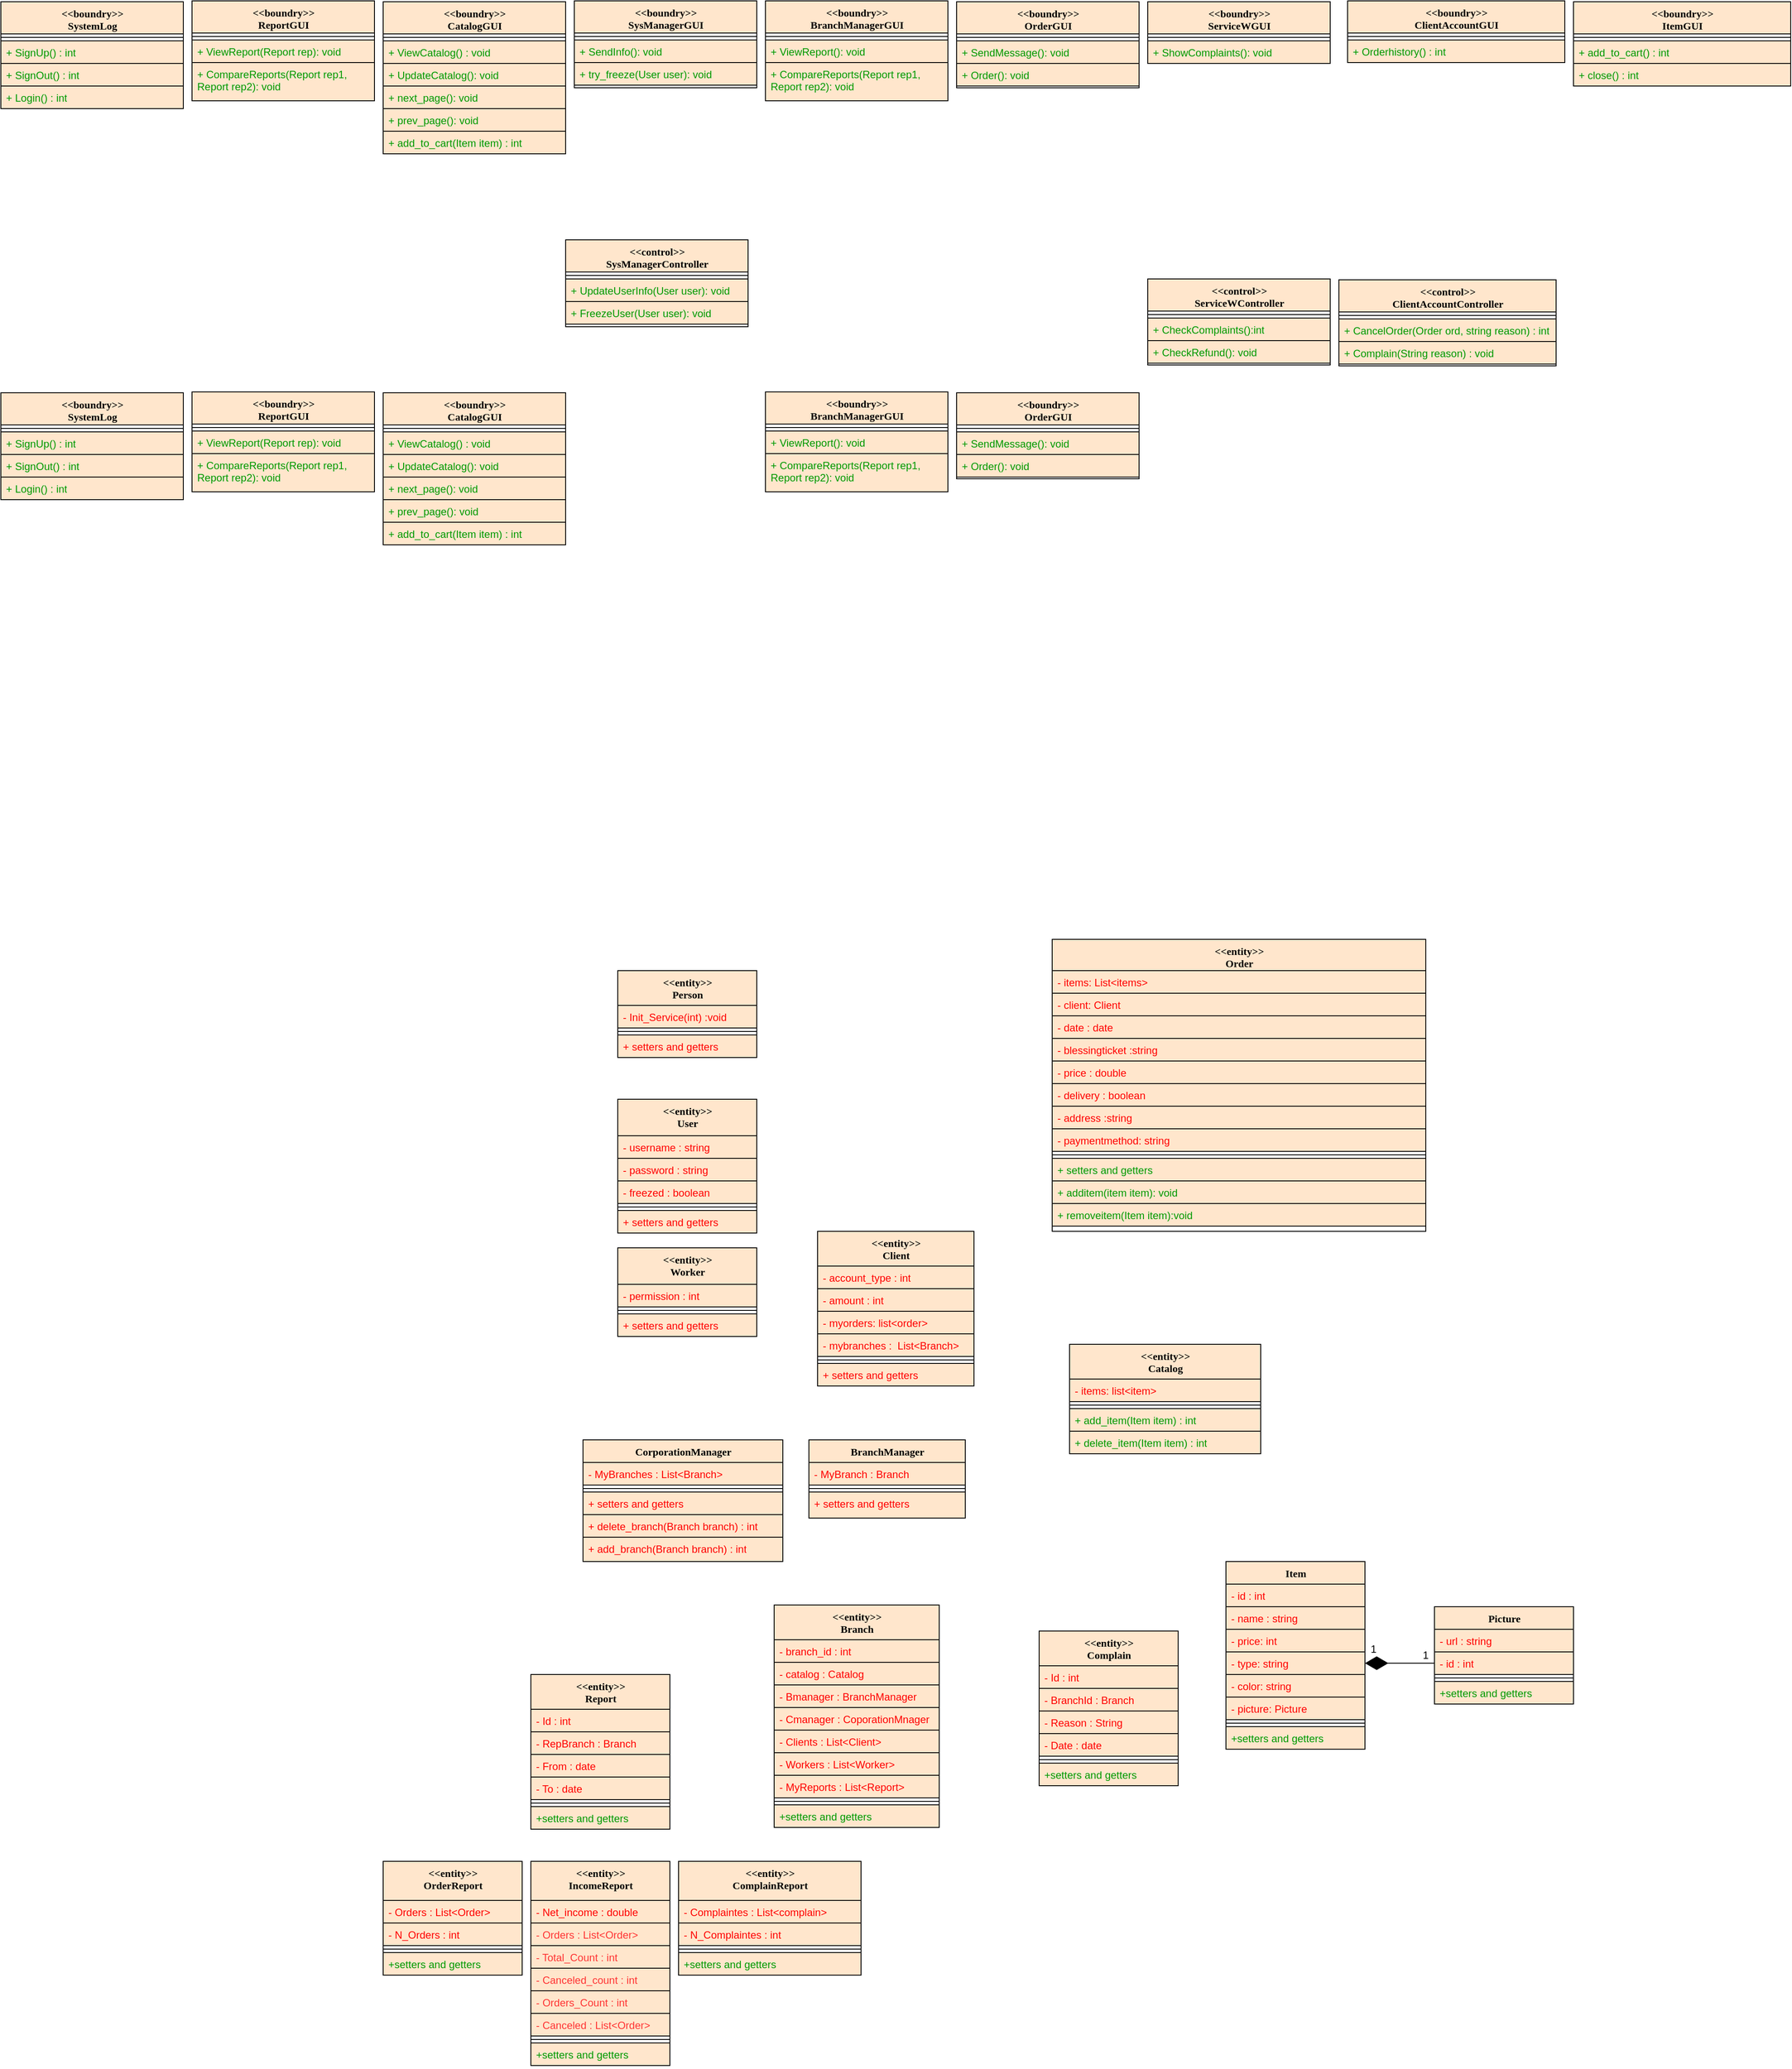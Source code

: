 <mxfile version="17.4.2" type="device"><diagram name="Page-1" id="9f46799a-70d6-7492-0946-bef42562c5a5"><mxGraphModel dx="3472" dy="1344" grid="1" gridSize="10" guides="1" tooltips="1" connect="1" arrows="1" fold="1" page="1" pageScale="1" pageWidth="1100" pageHeight="850" background="none" math="0" shadow="0"><root><mxCell id="0"/><mxCell id="1" parent="0"/><mxCell id="fBxUX-hKAjFfpp-XT7zg-1" value="&amp;lt;&amp;lt;entity&amp;gt;&amp;gt;&lt;br&gt;Client" style="swimlane;html=1;fontStyle=1;align=center;verticalAlign=top;childLayout=stackLayout;horizontal=1;startSize=40;horizontalStack=0;resizeParent=1;resizeLast=0;collapsible=1;marginBottom=0;swimlaneFillColor=#ffffff;rounded=0;shadow=0;comic=0;labelBackgroundColor=none;strokeWidth=1;fillColor=#ffe6cc;fontFamily=Verdana;fontSize=12;strokeColor=#000000;" vertex="1" parent="1"><mxGeometry x="520" y="1466" width="180" height="178" as="geometry"/></mxCell><mxCell id="fBxUX-hKAjFfpp-XT7zg-2" value="- account_type : int" style="text;html=1;strokeColor=#000000;fillColor=#ffe6cc;align=left;verticalAlign=top;spacingLeft=4;spacingRight=4;whiteSpace=wrap;overflow=hidden;rotatable=0;points=[[0,0.5],[1,0.5]];portConstraint=eastwest;fontColor=#FF0000;" vertex="1" parent="fBxUX-hKAjFfpp-XT7zg-1"><mxGeometry y="40" width="180" height="26" as="geometry"/></mxCell><mxCell id="fBxUX-hKAjFfpp-XT7zg-3" value="- amount : int" style="text;html=1;strokeColor=#000000;fillColor=#ffe6cc;align=left;verticalAlign=top;spacingLeft=4;spacingRight=4;whiteSpace=wrap;overflow=hidden;rotatable=0;points=[[0,0.5],[1,0.5]];portConstraint=eastwest;fontColor=#FF0000;" vertex="1" parent="fBxUX-hKAjFfpp-XT7zg-1"><mxGeometry y="66" width="180" height="26" as="geometry"/></mxCell><mxCell id="fBxUX-hKAjFfpp-XT7zg-4" value="- myorders: list&amp;lt;order&amp;gt;" style="text;html=1;strokeColor=#000000;fillColor=#ffe6cc;align=left;verticalAlign=top;spacingLeft=4;spacingRight=4;whiteSpace=wrap;overflow=hidden;rotatable=0;points=[[0,0.5],[1,0.5]];portConstraint=eastwest;fontColor=#FF0000;" vertex="1" parent="fBxUX-hKAjFfpp-XT7zg-1"><mxGeometry y="92" width="180" height="26" as="geometry"/></mxCell><mxCell id="fBxUX-hKAjFfpp-XT7zg-5" value="- mybranches :&amp;nbsp; List&amp;lt;Branch&amp;gt;" style="text;html=1;strokeColor=#000000;fillColor=#ffe6cc;align=left;verticalAlign=top;spacingLeft=4;spacingRight=4;whiteSpace=wrap;overflow=hidden;rotatable=0;points=[[0,0.5],[1,0.5]];portConstraint=eastwest;fontColor=#FF0000;" vertex="1" parent="fBxUX-hKAjFfpp-XT7zg-1"><mxGeometry y="118" width="180" height="26" as="geometry"/></mxCell><mxCell id="fBxUX-hKAjFfpp-XT7zg-6" value="" style="line;html=1;strokeWidth=1;fillColor=#ffe6cc;align=left;verticalAlign=middle;spacingTop=-1;spacingLeft=3;spacingRight=3;rotatable=0;labelPosition=right;points=[];portConstraint=eastwest;strokeColor=#000000;" vertex="1" parent="fBxUX-hKAjFfpp-XT7zg-1"><mxGeometry y="144" width="180" height="8" as="geometry"/></mxCell><mxCell id="fBxUX-hKAjFfpp-XT7zg-7" value="+ setters and getters" style="text;html=1;strokeColor=#000000;fillColor=#ffe6cc;align=left;verticalAlign=top;spacingLeft=4;spacingRight=4;whiteSpace=wrap;overflow=hidden;rotatable=0;points=[[0,0.5],[1,0.5]];portConstraint=eastwest;fontColor=#FF0000;" vertex="1" parent="fBxUX-hKAjFfpp-XT7zg-1"><mxGeometry y="152" width="180" height="26" as="geometry"/></mxCell><mxCell id="fBxUX-hKAjFfpp-XT7zg-8" value="&amp;lt;&amp;lt;entity&amp;gt;&amp;gt;&lt;br&gt;User" style="swimlane;html=1;fontStyle=1;align=center;verticalAlign=top;childLayout=stackLayout;horizontal=1;startSize=42;horizontalStack=0;resizeParent=1;resizeLast=0;collapsible=1;marginBottom=0;swimlaneFillColor=#ffffff;rounded=0;shadow=0;comic=0;labelBackgroundColor=none;strokeWidth=1;fillColor=#ffe6cc;fontFamily=Verdana;fontSize=12;strokeColor=#000000;" vertex="1" parent="1"><mxGeometry x="290" y="1314" width="160" height="154" as="geometry"/></mxCell><mxCell id="fBxUX-hKAjFfpp-XT7zg-9" value="- username : string" style="text;html=1;strokeColor=#000000;fillColor=#ffe6cc;align=left;verticalAlign=top;spacingLeft=4;spacingRight=4;whiteSpace=wrap;overflow=hidden;rotatable=0;points=[[0,0.5],[1,0.5]];portConstraint=eastwest;fontColor=#FF0000;" vertex="1" parent="fBxUX-hKAjFfpp-XT7zg-8"><mxGeometry y="42" width="160" height="26" as="geometry"/></mxCell><mxCell id="fBxUX-hKAjFfpp-XT7zg-10" value="- password : string" style="text;html=1;strokeColor=#000000;fillColor=#ffe6cc;align=left;verticalAlign=top;spacingLeft=4;spacingRight=4;whiteSpace=wrap;overflow=hidden;rotatable=0;points=[[0,0.5],[1,0.5]];portConstraint=eastwest;fontColor=#FF0000;" vertex="1" parent="fBxUX-hKAjFfpp-XT7zg-8"><mxGeometry y="68" width="160" height="26" as="geometry"/></mxCell><mxCell id="fBxUX-hKAjFfpp-XT7zg-199" value="- freezed : boolean" style="text;html=1;strokeColor=#000000;fillColor=#ffe6cc;align=left;verticalAlign=top;spacingLeft=4;spacingRight=4;whiteSpace=wrap;overflow=hidden;rotatable=0;points=[[0,0.5],[1,0.5]];portConstraint=eastwest;fontColor=#FF0000;" vertex="1" parent="fBxUX-hKAjFfpp-XT7zg-8"><mxGeometry y="94" width="160" height="26" as="geometry"/></mxCell><mxCell id="fBxUX-hKAjFfpp-XT7zg-11" value="" style="line;html=1;strokeWidth=1;fillColor=#ffe6cc;align=left;verticalAlign=middle;spacingTop=-1;spacingLeft=3;spacingRight=3;rotatable=0;labelPosition=right;points=[];portConstraint=eastwest;strokeColor=#000000;fontColor=#FF0000;" vertex="1" parent="fBxUX-hKAjFfpp-XT7zg-8"><mxGeometry y="120" width="160" height="8" as="geometry"/></mxCell><mxCell id="fBxUX-hKAjFfpp-XT7zg-24" value="+ setters and getters" style="text;html=1;strokeColor=#000000;fillColor=#ffe6cc;align=left;verticalAlign=top;spacingLeft=4;spacingRight=4;whiteSpace=wrap;overflow=hidden;rotatable=0;points=[[0,0.5],[1,0.5]];portConstraint=eastwest;fontColor=#FF0000;" vertex="1" parent="fBxUX-hKAjFfpp-XT7zg-8"><mxGeometry y="128" width="160" height="26" as="geometry"/></mxCell><mxCell id="fBxUX-hKAjFfpp-XT7zg-12" value="&amp;lt;&amp;lt;entity&amp;gt;&amp;gt;&lt;br&gt;Worker" style="swimlane;html=1;fontStyle=1;align=center;verticalAlign=top;childLayout=stackLayout;horizontal=1;startSize=42;horizontalStack=0;resizeParent=1;resizeLast=0;collapsible=1;marginBottom=0;swimlaneFillColor=#ffffff;rounded=0;shadow=0;comic=0;labelBackgroundColor=none;strokeWidth=1;fillColor=#ffe6cc;fontFamily=Verdana;fontSize=12;strokeColor=#000000;" vertex="1" parent="1"><mxGeometry x="290" y="1485" width="160" height="102" as="geometry"/></mxCell><mxCell id="fBxUX-hKAjFfpp-XT7zg-115" value="- permission : int" style="text;html=1;strokeColor=#000000;fillColor=#ffe6cc;align=left;verticalAlign=top;spacingLeft=4;spacingRight=4;whiteSpace=wrap;overflow=hidden;rotatable=0;points=[[0,0.5],[1,0.5]];portConstraint=eastwest;fontColor=#FF0000;" vertex="1" parent="fBxUX-hKAjFfpp-XT7zg-12"><mxGeometry y="42" width="160" height="26" as="geometry"/></mxCell><mxCell id="fBxUX-hKAjFfpp-XT7zg-13" value="" style="line;html=1;strokeWidth=1;fillColor=#ffe6cc;align=left;verticalAlign=middle;spacingTop=-1;spacingLeft=3;spacingRight=3;rotatable=0;labelPosition=right;points=[];portConstraint=eastwest;strokeColor=#000000;" vertex="1" parent="fBxUX-hKAjFfpp-XT7zg-12"><mxGeometry y="68" width="160" height="8" as="geometry"/></mxCell><mxCell id="fBxUX-hKAjFfpp-XT7zg-114" value="+ setters and getters" style="text;html=1;strokeColor=#000000;fillColor=#ffe6cc;align=left;verticalAlign=top;spacingLeft=4;spacingRight=4;whiteSpace=wrap;overflow=hidden;rotatable=0;points=[[0,0.5],[1,0.5]];portConstraint=eastwest;fontColor=#FF0000;" vertex="1" parent="fBxUX-hKAjFfpp-XT7zg-12"><mxGeometry y="76" width="160" height="26" as="geometry"/></mxCell><mxCell id="fBxUX-hKAjFfpp-XT7zg-16" value="&amp;lt;&amp;lt;entity&amp;gt;&amp;gt;&lt;br&gt;Person" style="swimlane;html=1;fontStyle=1;align=center;verticalAlign=top;childLayout=stackLayout;horizontal=1;startSize=40;horizontalStack=0;resizeParent=1;resizeLast=0;collapsible=1;marginBottom=0;swimlaneFillColor=#ffffff;rounded=0;shadow=0;comic=0;labelBackgroundColor=none;strokeWidth=1;fillColor=#ffe6cc;fontFamily=Verdana;fontSize=12;strokeColor=#000000;" vertex="1" parent="1"><mxGeometry x="290" y="1166" width="160" height="100" as="geometry"/></mxCell><mxCell id="fBxUX-hKAjFfpp-XT7zg-18" value="&lt;font color=&quot;#ff0000&quot;&gt;- Init_Service(int) :void&lt;/font&gt;" style="text;html=1;strokeColor=#000000;fillColor=#ffe6cc;align=left;verticalAlign=top;spacingLeft=4;spacingRight=4;whiteSpace=wrap;overflow=hidden;rotatable=0;points=[[0,0.5],[1,0.5]];portConstraint=eastwest;" vertex="1" parent="fBxUX-hKAjFfpp-XT7zg-16"><mxGeometry y="40" width="160" height="26" as="geometry"/></mxCell><mxCell id="fBxUX-hKAjFfpp-XT7zg-17" value="" style="line;html=1;strokeWidth=1;fillColor=#ffe6cc;align=left;verticalAlign=middle;spacingTop=-1;spacingLeft=3;spacingRight=3;rotatable=0;labelPosition=right;points=[];portConstraint=eastwest;strokeColor=#000000;" vertex="1" parent="fBxUX-hKAjFfpp-XT7zg-16"><mxGeometry y="66" width="160" height="8" as="geometry"/></mxCell><mxCell id="fBxUX-hKAjFfpp-XT7zg-25" value="+ setters and getters" style="text;html=1;strokeColor=#000000;fillColor=#ffe6cc;align=left;verticalAlign=top;spacingLeft=4;spacingRight=4;whiteSpace=wrap;overflow=hidden;rotatable=0;points=[[0,0.5],[1,0.5]];portConstraint=eastwest;fontColor=#FF0000;" vertex="1" parent="fBxUX-hKAjFfpp-XT7zg-16"><mxGeometry y="74" width="160" height="26" as="geometry"/></mxCell><mxCell id="fBxUX-hKAjFfpp-XT7zg-26" value="&amp;lt;&amp;lt;entity&amp;gt;&amp;gt;&lt;br&gt;Report" style="swimlane;html=1;fontStyle=1;align=center;verticalAlign=top;childLayout=stackLayout;horizontal=1;startSize=40;horizontalStack=0;resizeParent=1;resizeLast=0;collapsible=1;marginBottom=0;swimlaneFillColor=#ffffff;rounded=0;shadow=0;comic=0;labelBackgroundColor=none;strokeWidth=1;fillColor=#ffe6cc;fontFamily=Verdana;fontSize=12;strokeColor=#000000;" vertex="1" parent="1"><mxGeometry x="190" y="1976" width="160" height="178" as="geometry"/></mxCell><mxCell id="fBxUX-hKAjFfpp-XT7zg-27" value="- Id : int" style="text;html=1;strokeColor=#000000;fillColor=#ffe6cc;align=left;verticalAlign=top;spacingLeft=4;spacingRight=4;whiteSpace=wrap;overflow=hidden;rotatable=0;points=[[0,0.5],[1,0.5]];portConstraint=eastwest;fontColor=#FF0000;" vertex="1" parent="fBxUX-hKAjFfpp-XT7zg-26"><mxGeometry y="40" width="160" height="26" as="geometry"/></mxCell><mxCell id="fBxUX-hKAjFfpp-XT7zg-28" value="- RepBranch : Branch" style="text;html=1;strokeColor=#000000;fillColor=#ffe6cc;align=left;verticalAlign=top;spacingLeft=4;spacingRight=4;whiteSpace=wrap;overflow=hidden;rotatable=0;points=[[0,0.5],[1,0.5]];portConstraint=eastwest;fontColor=#FF0000;" vertex="1" parent="fBxUX-hKAjFfpp-XT7zg-26"><mxGeometry y="66" width="160" height="26" as="geometry"/></mxCell><mxCell id="fBxUX-hKAjFfpp-XT7zg-29" value="- From : date" style="text;html=1;strokeColor=#000000;fillColor=#ffe6cc;align=left;verticalAlign=top;spacingLeft=4;spacingRight=4;whiteSpace=wrap;overflow=hidden;rotatable=0;points=[[0,0.5],[1,0.5]];portConstraint=eastwest;fontColor=#FF0000;" vertex="1" parent="fBxUX-hKAjFfpp-XT7zg-26"><mxGeometry y="92" width="160" height="26" as="geometry"/></mxCell><mxCell id="fBxUX-hKAjFfpp-XT7zg-30" value="- To : date" style="text;html=1;strokeColor=#000000;fillColor=#ffe6cc;align=left;verticalAlign=top;spacingLeft=4;spacingRight=4;whiteSpace=wrap;overflow=hidden;rotatable=0;points=[[0,0.5],[1,0.5]];portConstraint=eastwest;fontColor=#FF0000;" vertex="1" parent="fBxUX-hKAjFfpp-XT7zg-26"><mxGeometry y="118" width="160" height="26" as="geometry"/></mxCell><mxCell id="fBxUX-hKAjFfpp-XT7zg-31" value="" style="line;html=1;strokeWidth=1;fillColor=#ffe6cc;align=left;verticalAlign=middle;spacingTop=-1;spacingLeft=3;spacingRight=3;rotatable=0;labelPosition=right;points=[];portConstraint=eastwest;strokeColor=#000000;" vertex="1" parent="fBxUX-hKAjFfpp-XT7zg-26"><mxGeometry y="144" width="160" height="8" as="geometry"/></mxCell><mxCell id="fBxUX-hKAjFfpp-XT7zg-109" value="+setters and getters" style="text;html=1;strokeColor=#000000;fillColor=#ffe6cc;align=left;verticalAlign=top;spacingLeft=4;spacingRight=4;whiteSpace=wrap;overflow=hidden;rotatable=0;points=[[0,0.5],[1,0.5]];portConstraint=eastwest;fontColor=#009900;" vertex="1" parent="fBxUX-hKAjFfpp-XT7zg-26"><mxGeometry y="152" width="160" height="26" as="geometry"/></mxCell><mxCell id="fBxUX-hKAjFfpp-XT7zg-32" value="&amp;lt;&amp;lt;entity&amp;gt;&amp;gt;&lt;br&gt;IncomeReport" style="swimlane;html=1;fontStyle=1;align=center;verticalAlign=top;childLayout=stackLayout;horizontal=1;startSize=45;horizontalStack=0;resizeParent=1;resizeLast=0;collapsible=1;marginBottom=0;swimlaneFillColor=#ffffff;rounded=0;shadow=0;comic=0;labelBackgroundColor=none;strokeWidth=1;fillColor=#ffe6cc;fontFamily=Verdana;fontSize=12;strokeColor=#000000;" vertex="1" parent="1"><mxGeometry x="190" y="2191" width="160" height="235" as="geometry"/></mxCell><mxCell id="fBxUX-hKAjFfpp-XT7zg-33" value="- Net_income : double" style="text;html=1;strokeColor=#000000;fillColor=#ffe6cc;align=left;verticalAlign=top;spacingLeft=4;spacingRight=4;whiteSpace=wrap;overflow=hidden;rotatable=0;points=[[0,0.5],[1,0.5]];portConstraint=eastwest;fontColor=#FF0000;" vertex="1" parent="fBxUX-hKAjFfpp-XT7zg-32"><mxGeometry y="45" width="160" height="26" as="geometry"/></mxCell><mxCell id="fBxUX-hKAjFfpp-XT7zg-34" value="- Orders : List&amp;lt;Order&amp;gt;&amp;nbsp;&amp;nbsp;" style="text;html=1;strokeColor=#000000;fillColor=#ffe6cc;align=left;verticalAlign=top;spacingLeft=4;spacingRight=4;whiteSpace=wrap;overflow=hidden;rotatable=0;points=[[0,0.5],[1,0.5]];portConstraint=eastwest;fontColor=#FF3333;" vertex="1" parent="fBxUX-hKAjFfpp-XT7zg-32"><mxGeometry y="71" width="160" height="26" as="geometry"/></mxCell><mxCell id="fBxUX-hKAjFfpp-XT7zg-35" value="- Total_Count : int&amp;nbsp;" style="text;html=1;strokeColor=#000000;fillColor=#ffe6cc;align=left;verticalAlign=top;spacingLeft=4;spacingRight=4;whiteSpace=wrap;overflow=hidden;rotatable=0;points=[[0,0.5],[1,0.5]];portConstraint=eastwest;fontColor=#FF3333;" vertex="1" parent="fBxUX-hKAjFfpp-XT7zg-32"><mxGeometry y="97" width="160" height="26" as="geometry"/></mxCell><mxCell id="fBxUX-hKAjFfpp-XT7zg-36" value="- Canceled_count : int&amp;nbsp;" style="text;html=1;strokeColor=#000000;fillColor=#ffe6cc;align=left;verticalAlign=top;spacingLeft=4;spacingRight=4;whiteSpace=wrap;overflow=hidden;rotatable=0;points=[[0,0.5],[1,0.5]];portConstraint=eastwest;fontColor=#FF3333;" vertex="1" parent="fBxUX-hKAjFfpp-XT7zg-32"><mxGeometry y="123" width="160" height="26" as="geometry"/></mxCell><mxCell id="fBxUX-hKAjFfpp-XT7zg-37" value="- Orders_Count : int&amp;nbsp;" style="text;html=1;strokeColor=#000000;fillColor=#ffe6cc;align=left;verticalAlign=top;spacingLeft=4;spacingRight=4;whiteSpace=wrap;overflow=hidden;rotatable=0;points=[[0,0.5],[1,0.5]];portConstraint=eastwest;fontColor=#FF3333;" vertex="1" parent="fBxUX-hKAjFfpp-XT7zg-32"><mxGeometry y="149" width="160" height="26" as="geometry"/></mxCell><mxCell id="fBxUX-hKAjFfpp-XT7zg-38" value="- Canceled : List&amp;lt;Order&amp;gt;&amp;nbsp;&amp;nbsp;" style="text;html=1;strokeColor=#000000;fillColor=#ffe6cc;align=left;verticalAlign=top;spacingLeft=4;spacingRight=4;whiteSpace=wrap;overflow=hidden;rotatable=0;points=[[0,0.5],[1,0.5]];portConstraint=eastwest;fontColor=#FF3333;" vertex="1" parent="fBxUX-hKAjFfpp-XT7zg-32"><mxGeometry y="175" width="160" height="26" as="geometry"/></mxCell><mxCell id="fBxUX-hKAjFfpp-XT7zg-39" value="" style="line;html=1;strokeWidth=1;fillColor=#ffe6cc;align=left;verticalAlign=middle;spacingTop=-1;spacingLeft=3;spacingRight=3;rotatable=0;labelPosition=right;points=[];portConstraint=eastwest;strokeColor=#000000;" vertex="1" parent="fBxUX-hKAjFfpp-XT7zg-32"><mxGeometry y="201" width="160" height="8" as="geometry"/></mxCell><mxCell id="fBxUX-hKAjFfpp-XT7zg-111" value="+setters and getters" style="text;html=1;strokeColor=#000000;fillColor=#ffe6cc;align=left;verticalAlign=top;spacingLeft=4;spacingRight=4;whiteSpace=wrap;overflow=hidden;rotatable=0;points=[[0,0.5],[1,0.5]];portConstraint=eastwest;fontColor=#009900;" vertex="1" parent="fBxUX-hKAjFfpp-XT7zg-32"><mxGeometry y="209" width="160" height="26" as="geometry"/></mxCell><mxCell id="fBxUX-hKAjFfpp-XT7zg-40" value="&amp;lt;&amp;lt;entity&amp;gt;&amp;gt;&lt;br&gt;OrderReport" style="swimlane;html=1;fontStyle=1;align=center;verticalAlign=top;childLayout=stackLayout;horizontal=1;startSize=45;horizontalStack=0;resizeParent=1;resizeLast=0;collapsible=1;marginBottom=0;swimlaneFillColor=#ffffff;rounded=0;shadow=0;comic=0;labelBackgroundColor=none;strokeWidth=1;fillColor=#ffe6cc;fontFamily=Verdana;fontSize=12;strokeColor=#000000;" vertex="1" parent="1"><mxGeometry x="20" y="2191" width="160" height="131" as="geometry"/></mxCell><mxCell id="fBxUX-hKAjFfpp-XT7zg-41" value="- Orders : List&amp;lt;Order&amp;gt;&amp;nbsp;&amp;nbsp;" style="text;html=1;strokeColor=#000000;fillColor=#ffe6cc;align=left;verticalAlign=top;spacingLeft=4;spacingRight=4;whiteSpace=wrap;overflow=hidden;rotatable=0;points=[[0,0.5],[1,0.5]];portConstraint=eastwest;fontColor=#FF0000;" vertex="1" parent="fBxUX-hKAjFfpp-XT7zg-40"><mxGeometry y="45" width="160" height="26" as="geometry"/></mxCell><mxCell id="fBxUX-hKAjFfpp-XT7zg-42" value="- N_Orders : int&amp;nbsp;&amp;nbsp;" style="text;html=1;strokeColor=#000000;fillColor=#ffe6cc;align=left;verticalAlign=top;spacingLeft=4;spacingRight=4;whiteSpace=wrap;overflow=hidden;rotatable=0;points=[[0,0.5],[1,0.5]];portConstraint=eastwest;fontColor=#FF0000;" vertex="1" parent="fBxUX-hKAjFfpp-XT7zg-40"><mxGeometry y="71" width="160" height="26" as="geometry"/></mxCell><mxCell id="fBxUX-hKAjFfpp-XT7zg-43" value="" style="line;html=1;strokeWidth=1;fillColor=#ffe6cc;align=left;verticalAlign=middle;spacingTop=-1;spacingLeft=3;spacingRight=3;rotatable=0;labelPosition=right;points=[];portConstraint=eastwest;strokeColor=#000000;" vertex="1" parent="fBxUX-hKAjFfpp-XT7zg-40"><mxGeometry y="97" width="160" height="8" as="geometry"/></mxCell><mxCell id="fBxUX-hKAjFfpp-XT7zg-112" value="+setters and getters" style="text;html=1;strokeColor=#000000;fillColor=#ffe6cc;align=left;verticalAlign=top;spacingLeft=4;spacingRight=4;whiteSpace=wrap;overflow=hidden;rotatable=0;points=[[0,0.5],[1,0.5]];portConstraint=eastwest;fontColor=#009900;" vertex="1" parent="fBxUX-hKAjFfpp-XT7zg-40"><mxGeometry y="105" width="160" height="26" as="geometry"/></mxCell><mxCell id="fBxUX-hKAjFfpp-XT7zg-44" value="&amp;lt;&amp;lt;entity&amp;gt;&amp;gt;&lt;br&gt;ComplainReport" style="swimlane;html=1;fontStyle=1;align=center;verticalAlign=top;childLayout=stackLayout;horizontal=1;startSize=45;horizontalStack=0;resizeParent=1;resizeLast=0;collapsible=1;marginBottom=0;swimlaneFillColor=#ffffff;rounded=0;shadow=0;comic=0;labelBackgroundColor=none;strokeWidth=1;fillColor=#ffe6cc;fontFamily=Verdana;fontSize=12;strokeColor=#000000;" vertex="1" parent="1"><mxGeometry x="360" y="2191" width="210" height="131" as="geometry"/></mxCell><mxCell id="fBxUX-hKAjFfpp-XT7zg-45" value="- Complaintes : List&amp;lt;complain&amp;gt;" style="text;html=1;strokeColor=#000000;fillColor=#ffe6cc;align=left;verticalAlign=top;spacingLeft=4;spacingRight=4;whiteSpace=wrap;overflow=hidden;rotatable=0;points=[[0,0.5],[1,0.5]];portConstraint=eastwest;fontColor=#FF0000;" vertex="1" parent="fBxUX-hKAjFfpp-XT7zg-44"><mxGeometry y="45" width="210" height="26" as="geometry"/></mxCell><mxCell id="fBxUX-hKAjFfpp-XT7zg-46" value="- N_Complaintes : int" style="text;html=1;strokeColor=#000000;fillColor=#ffe6cc;align=left;verticalAlign=top;spacingLeft=4;spacingRight=4;whiteSpace=wrap;overflow=hidden;rotatable=0;points=[[0,0.5],[1,0.5]];portConstraint=eastwest;fontColor=#FF0000;" vertex="1" parent="fBxUX-hKAjFfpp-XT7zg-44"><mxGeometry y="71" width="210" height="26" as="geometry"/></mxCell><mxCell id="fBxUX-hKAjFfpp-XT7zg-47" value="" style="line;html=1;strokeWidth=1;fillColor=#ffe6cc;align=left;verticalAlign=middle;spacingTop=-1;spacingLeft=3;spacingRight=3;rotatable=0;labelPosition=right;points=[];portConstraint=eastwest;strokeColor=#000000;" vertex="1" parent="fBxUX-hKAjFfpp-XT7zg-44"><mxGeometry y="97" width="210" height="8" as="geometry"/></mxCell><mxCell id="fBxUX-hKAjFfpp-XT7zg-110" value="+setters and getters" style="text;html=1;strokeColor=#000000;fillColor=#ffe6cc;align=left;verticalAlign=top;spacingLeft=4;spacingRight=4;whiteSpace=wrap;overflow=hidden;rotatable=0;points=[[0,0.5],[1,0.5]];portConstraint=eastwest;fontColor=#009900;" vertex="1" parent="fBxUX-hKAjFfpp-XT7zg-44"><mxGeometry y="105" width="210" height="26" as="geometry"/></mxCell><mxCell id="fBxUX-hKAjFfpp-XT7zg-48" value="&amp;lt;&amp;lt;entity&amp;gt;&amp;gt;&lt;br&gt;Branch" style="swimlane;html=1;fontStyle=1;align=center;verticalAlign=top;childLayout=stackLayout;horizontal=1;startSize=40;horizontalStack=0;resizeParent=1;resizeLast=0;collapsible=1;marginBottom=0;swimlaneFillColor=#ffffff;rounded=0;shadow=0;comic=0;labelBackgroundColor=none;strokeWidth=1;fillColor=#ffe6cc;fontFamily=Verdana;fontSize=12;strokeColor=#000000;" vertex="1" parent="1"><mxGeometry x="470" y="1896" width="190" height="256" as="geometry"/></mxCell><mxCell id="fBxUX-hKAjFfpp-XT7zg-49" value="- branch_id : int" style="text;html=1;strokeColor=#000000;fillColor=#ffe6cc;align=left;verticalAlign=top;spacingLeft=4;spacingRight=4;whiteSpace=wrap;overflow=hidden;rotatable=0;points=[[0,0.5],[1,0.5]];portConstraint=eastwest;fontColor=#FF0000;" vertex="1" parent="fBxUX-hKAjFfpp-XT7zg-48"><mxGeometry y="40" width="190" height="26" as="geometry"/></mxCell><mxCell id="fBxUX-hKAjFfpp-XT7zg-50" value="- catalog : Catalog" style="text;html=1;strokeColor=#000000;fillColor=#ffe6cc;align=left;verticalAlign=top;spacingLeft=4;spacingRight=4;whiteSpace=wrap;overflow=hidden;rotatable=0;points=[[0,0.5],[1,0.5]];portConstraint=eastwest;fontColor=#FF0000;" vertex="1" parent="fBxUX-hKAjFfpp-XT7zg-48"><mxGeometry y="66" width="190" height="26" as="geometry"/></mxCell><mxCell id="fBxUX-hKAjFfpp-XT7zg-51" value="- Bmanager : BranchManager" style="text;html=1;strokeColor=#000000;fillColor=#ffe6cc;align=left;verticalAlign=top;spacingLeft=4;spacingRight=4;whiteSpace=wrap;overflow=hidden;rotatable=0;points=[[0,0.5],[1,0.5]];portConstraint=eastwest;fontColor=#FF0000;" vertex="1" parent="fBxUX-hKAjFfpp-XT7zg-48"><mxGeometry y="92" width="190" height="26" as="geometry"/></mxCell><mxCell id="fBxUX-hKAjFfpp-XT7zg-52" value="- Cmanager : CoporationMnager" style="text;html=1;strokeColor=#000000;fillColor=#ffe6cc;align=left;verticalAlign=top;spacingLeft=4;spacingRight=4;whiteSpace=wrap;overflow=hidden;rotatable=0;points=[[0,0.5],[1,0.5]];portConstraint=eastwest;fontColor=#FF0000;" vertex="1" parent="fBxUX-hKAjFfpp-XT7zg-48"><mxGeometry y="118" width="190" height="26" as="geometry"/></mxCell><mxCell id="fBxUX-hKAjFfpp-XT7zg-53" value="- Clients : List&amp;lt;Client&amp;gt;" style="text;html=1;strokeColor=#000000;fillColor=#ffe6cc;align=left;verticalAlign=top;spacingLeft=4;spacingRight=4;whiteSpace=wrap;overflow=hidden;rotatable=0;points=[[0,0.5],[1,0.5]];portConstraint=eastwest;fontColor=#FF0000;" vertex="1" parent="fBxUX-hKAjFfpp-XT7zg-48"><mxGeometry y="144" width="190" height="26" as="geometry"/></mxCell><mxCell id="fBxUX-hKAjFfpp-XT7zg-54" value="- Workers : List&amp;lt;Worker&amp;gt;" style="text;html=1;strokeColor=#000000;fillColor=#ffe6cc;align=left;verticalAlign=top;spacingLeft=4;spacingRight=4;whiteSpace=wrap;overflow=hidden;rotatable=0;points=[[0,0.5],[1,0.5]];portConstraint=eastwest;fontColor=#FF0000;" vertex="1" parent="fBxUX-hKAjFfpp-XT7zg-48"><mxGeometry y="170" width="190" height="26" as="geometry"/></mxCell><mxCell id="fBxUX-hKAjFfpp-XT7zg-55" value="- MyReports : List&amp;lt;Report&amp;gt;" style="text;html=1;strokeColor=#000000;fillColor=#ffe6cc;align=left;verticalAlign=top;spacingLeft=4;spacingRight=4;whiteSpace=wrap;overflow=hidden;rotatable=0;points=[[0,0.5],[1,0.5]];portConstraint=eastwest;fontColor=#FF0000;" vertex="1" parent="fBxUX-hKAjFfpp-XT7zg-48"><mxGeometry y="196" width="190" height="26" as="geometry"/></mxCell><mxCell id="fBxUX-hKAjFfpp-XT7zg-56" value="" style="line;html=1;strokeWidth=1;fillColor=#ffe6cc;align=left;verticalAlign=middle;spacingTop=-1;spacingLeft=3;spacingRight=3;rotatable=0;labelPosition=right;points=[];portConstraint=eastwest;strokeColor=#000000;" vertex="1" parent="fBxUX-hKAjFfpp-XT7zg-48"><mxGeometry y="222" width="190" height="8" as="geometry"/></mxCell><mxCell id="fBxUX-hKAjFfpp-XT7zg-108" value="+setters and getters" style="text;html=1;strokeColor=#000000;fillColor=#ffe6cc;align=left;verticalAlign=top;spacingLeft=4;spacingRight=4;whiteSpace=wrap;overflow=hidden;rotatable=0;points=[[0,0.5],[1,0.5]];portConstraint=eastwest;fontColor=#009900;" vertex="1" parent="fBxUX-hKAjFfpp-XT7zg-48"><mxGeometry y="230" width="190" height="26" as="geometry"/></mxCell><mxCell id="fBxUX-hKAjFfpp-XT7zg-57" value="&amp;lt;&amp;lt;entity&amp;gt;&amp;gt;&lt;br&gt;Complain" style="swimlane;html=1;fontStyle=1;align=center;verticalAlign=top;childLayout=stackLayout;horizontal=1;startSize=40;horizontalStack=0;resizeParent=1;resizeLast=0;collapsible=1;marginBottom=0;swimlaneFillColor=#ffffff;rounded=0;shadow=0;comic=0;labelBackgroundColor=none;strokeWidth=1;fillColor=#ffe6cc;fontFamily=Verdana;fontSize=12;strokeColor=#000000;" vertex="1" parent="1"><mxGeometry x="775" y="1926" width="160" height="178" as="geometry"/></mxCell><mxCell id="fBxUX-hKAjFfpp-XT7zg-58" value="- Id : int" style="text;html=1;strokeColor=#000000;fillColor=#ffe6cc;align=left;verticalAlign=top;spacingLeft=4;spacingRight=4;whiteSpace=wrap;overflow=hidden;rotatable=0;points=[[0,0.5],[1,0.5]];portConstraint=eastwest;fontColor=#FF0000;" vertex="1" parent="fBxUX-hKAjFfpp-XT7zg-57"><mxGeometry y="40" width="160" height="26" as="geometry"/></mxCell><mxCell id="fBxUX-hKAjFfpp-XT7zg-59" value="- BranchId : Branch" style="text;html=1;strokeColor=#000000;fillColor=#ffe6cc;align=left;verticalAlign=top;spacingLeft=4;spacingRight=4;whiteSpace=wrap;overflow=hidden;rotatable=0;points=[[0,0.5],[1,0.5]];portConstraint=eastwest;fontColor=#FF0000;" vertex="1" parent="fBxUX-hKAjFfpp-XT7zg-57"><mxGeometry y="66" width="160" height="26" as="geometry"/></mxCell><mxCell id="fBxUX-hKAjFfpp-XT7zg-60" value="- Reason : String" style="text;html=1;strokeColor=#000000;fillColor=#ffe6cc;align=left;verticalAlign=top;spacingLeft=4;spacingRight=4;whiteSpace=wrap;overflow=hidden;rotatable=0;points=[[0,0.5],[1,0.5]];portConstraint=eastwest;fontColor=#FF0000;" vertex="1" parent="fBxUX-hKAjFfpp-XT7zg-57"><mxGeometry y="92" width="160" height="26" as="geometry"/></mxCell><mxCell id="fBxUX-hKAjFfpp-XT7zg-61" value="- Date : date" style="text;html=1;strokeColor=#000000;fillColor=#ffe6cc;align=left;verticalAlign=top;spacingLeft=4;spacingRight=4;whiteSpace=wrap;overflow=hidden;rotatable=0;points=[[0,0.5],[1,0.5]];portConstraint=eastwest;fontColor=#FF0000;" vertex="1" parent="fBxUX-hKAjFfpp-XT7zg-57"><mxGeometry y="118" width="160" height="26" as="geometry"/></mxCell><mxCell id="fBxUX-hKAjFfpp-XT7zg-62" value="" style="line;html=1;strokeWidth=1;fillColor=#ffe6cc;align=left;verticalAlign=middle;spacingTop=-1;spacingLeft=3;spacingRight=3;rotatable=0;labelPosition=right;points=[];portConstraint=eastwest;strokeColor=#000000;" vertex="1" parent="fBxUX-hKAjFfpp-XT7zg-57"><mxGeometry y="144" width="160" height="8" as="geometry"/></mxCell><mxCell id="fBxUX-hKAjFfpp-XT7zg-107" value="+setters and getters" style="text;html=1;strokeColor=#000000;fillColor=#ffe6cc;align=left;verticalAlign=top;spacingLeft=4;spacingRight=4;whiteSpace=wrap;overflow=hidden;rotatable=0;points=[[0,0.5],[1,0.5]];portConstraint=eastwest;fontColor=#009900;" vertex="1" parent="fBxUX-hKAjFfpp-XT7zg-57"><mxGeometry y="152" width="160" height="26" as="geometry"/></mxCell><mxCell id="fBxUX-hKAjFfpp-XT7zg-63" value="&amp;lt;&amp;lt;entity&amp;gt;&amp;gt;&lt;br&gt;Order" style="swimlane;html=1;fontStyle=1;align=center;verticalAlign=top;childLayout=stackLayout;horizontal=1;startSize=36;horizontalStack=0;resizeParent=1;resizeLast=0;collapsible=1;marginBottom=0;swimlaneFillColor=#ffffff;rounded=0;shadow=0;comic=0;labelBackgroundColor=none;strokeWidth=1;fillColor=#ffe6cc;fontFamily=Verdana;fontSize=12;strokeColor=#000000;" vertex="1" parent="1"><mxGeometry x="790" y="1130" width="430" height="336" as="geometry"/></mxCell><mxCell id="fBxUX-hKAjFfpp-XT7zg-64" value="- items: List&amp;lt;items&amp;gt;" style="text;html=1;strokeColor=#000000;fillColor=#ffe6cc;align=left;verticalAlign=top;spacingLeft=4;spacingRight=4;whiteSpace=wrap;overflow=hidden;rotatable=0;points=[[0,0.5],[1,0.5]];portConstraint=eastwest;fontColor=#FF0000;" vertex="1" parent="fBxUX-hKAjFfpp-XT7zg-63"><mxGeometry y="36" width="430" height="26" as="geometry"/></mxCell><mxCell id="fBxUX-hKAjFfpp-XT7zg-65" value="- client: Client" style="text;html=1;strokeColor=#000000;fillColor=#ffe6cc;align=left;verticalAlign=top;spacingLeft=4;spacingRight=4;whiteSpace=wrap;overflow=hidden;rotatable=0;points=[[0,0.5],[1,0.5]];portConstraint=eastwest;fontColor=#FF0000;" vertex="1" parent="fBxUX-hKAjFfpp-XT7zg-63"><mxGeometry y="62" width="430" height="26" as="geometry"/></mxCell><mxCell id="fBxUX-hKAjFfpp-XT7zg-66" value="- date : date" style="text;html=1;strokeColor=#000000;fillColor=#ffe6cc;align=left;verticalAlign=top;spacingLeft=4;spacingRight=4;whiteSpace=wrap;overflow=hidden;rotatable=0;points=[[0,0.5],[1,0.5]];portConstraint=eastwest;fontColor=#FF0000;" vertex="1" parent="fBxUX-hKAjFfpp-XT7zg-63"><mxGeometry y="88" width="430" height="26" as="geometry"/></mxCell><mxCell id="fBxUX-hKAjFfpp-XT7zg-67" value="- blessingticket :string" style="text;html=1;strokeColor=#000000;fillColor=#ffe6cc;align=left;verticalAlign=top;spacingLeft=4;spacingRight=4;whiteSpace=wrap;overflow=hidden;rotatable=0;points=[[0,0.5],[1,0.5]];portConstraint=eastwest;fontColor=#FF0000;" vertex="1" parent="fBxUX-hKAjFfpp-XT7zg-63"><mxGeometry y="114" width="430" height="26" as="geometry"/></mxCell><mxCell id="fBxUX-hKAjFfpp-XT7zg-68" value="- price : double" style="text;html=1;strokeColor=#000000;fillColor=#ffe6cc;align=left;verticalAlign=top;spacingLeft=4;spacingRight=4;whiteSpace=wrap;overflow=hidden;rotatable=0;points=[[0,0.5],[1,0.5]];portConstraint=eastwest;fontColor=#FF0000;" vertex="1" parent="fBxUX-hKAjFfpp-XT7zg-63"><mxGeometry y="140" width="430" height="26" as="geometry"/></mxCell><mxCell id="fBxUX-hKAjFfpp-XT7zg-69" value="- delivery : boolean" style="text;html=1;strokeColor=#000000;fillColor=#ffe6cc;align=left;verticalAlign=top;spacingLeft=4;spacingRight=4;whiteSpace=wrap;overflow=hidden;rotatable=0;points=[[0,0.5],[1,0.5]];portConstraint=eastwest;fontColor=#FF0000;" vertex="1" parent="fBxUX-hKAjFfpp-XT7zg-63"><mxGeometry y="166" width="430" height="26" as="geometry"/></mxCell><mxCell id="fBxUX-hKAjFfpp-XT7zg-70" value="- address :string" style="text;html=1;strokeColor=#000000;fillColor=#ffe6cc;align=left;verticalAlign=top;spacingLeft=4;spacingRight=4;whiteSpace=wrap;overflow=hidden;rotatable=0;points=[[0,0.5],[1,0.5]];portConstraint=eastwest;fontColor=#FF0000;" vertex="1" parent="fBxUX-hKAjFfpp-XT7zg-63"><mxGeometry y="192" width="430" height="26" as="geometry"/></mxCell><mxCell id="fBxUX-hKAjFfpp-XT7zg-71" value="- paymentmethod: string" style="text;html=1;strokeColor=#000000;fillColor=#ffe6cc;align=left;verticalAlign=top;spacingLeft=4;spacingRight=4;whiteSpace=wrap;overflow=hidden;rotatable=0;points=[[0,0.5],[1,0.5]];portConstraint=eastwest;fontColor=#FF0000;" vertex="1" parent="fBxUX-hKAjFfpp-XT7zg-63"><mxGeometry y="218" width="430" height="26" as="geometry"/></mxCell><mxCell id="fBxUX-hKAjFfpp-XT7zg-72" value="" style="line;html=1;strokeWidth=1;fillColor=#ffe6cc;align=left;verticalAlign=middle;spacingTop=-1;spacingLeft=3;spacingRight=3;rotatable=0;labelPosition=right;points=[];portConstraint=eastwest;strokeColor=#000000;" vertex="1" parent="fBxUX-hKAjFfpp-XT7zg-63"><mxGeometry y="244" width="430" height="8" as="geometry"/></mxCell><mxCell id="fBxUX-hKAjFfpp-XT7zg-73" value="+ setters and getters" style="text;html=1;strokeColor=#000000;fillColor=#ffe6cc;align=left;verticalAlign=top;spacingLeft=4;spacingRight=4;whiteSpace=wrap;overflow=hidden;rotatable=0;points=[[0,0.5],[1,0.5]];portConstraint=eastwest;fontColor=#009900;" vertex="1" parent="fBxUX-hKAjFfpp-XT7zg-63"><mxGeometry y="252" width="430" height="26" as="geometry"/></mxCell><mxCell id="fBxUX-hKAjFfpp-XT7zg-75" value="+ additem(item item): void" style="text;html=1;strokeColor=#000000;fillColor=#ffe6cc;align=left;verticalAlign=top;spacingLeft=4;spacingRight=4;whiteSpace=wrap;overflow=hidden;rotatable=0;points=[[0,0.5],[1,0.5]];portConstraint=eastwest;fontColor=#009900;" vertex="1" parent="fBxUX-hKAjFfpp-XT7zg-63"><mxGeometry y="278" width="430" height="26" as="geometry"/></mxCell><mxCell id="fBxUX-hKAjFfpp-XT7zg-74" value="+ removeitem(Item item):void" style="text;html=1;strokeColor=#000000;fillColor=#ffe6cc;align=left;verticalAlign=top;spacingLeft=4;spacingRight=4;whiteSpace=wrap;overflow=hidden;rotatable=0;points=[[0,0.5],[1,0.5]];portConstraint=eastwest;fontColor=#009900;" vertex="1" parent="fBxUX-hKAjFfpp-XT7zg-63"><mxGeometry y="304" width="430" height="26" as="geometry"/></mxCell><mxCell id="fBxUX-hKAjFfpp-XT7zg-82" value="Item" style="swimlane;html=1;fontStyle=1;align=center;verticalAlign=top;childLayout=stackLayout;horizontal=1;startSize=26;horizontalStack=0;resizeParent=1;resizeLast=0;collapsible=1;marginBottom=0;swimlaneFillColor=#ffffff;rounded=0;shadow=0;comic=0;labelBackgroundColor=none;strokeWidth=1;fillColor=#ffe6cc;fontFamily=Verdana;fontSize=12;strokeColor=#000000;" vertex="1" parent="1"><mxGeometry x="990" y="1846" width="160" height="216" as="geometry"/></mxCell><mxCell id="fBxUX-hKAjFfpp-XT7zg-83" value="- id : int" style="text;html=1;strokeColor=#000000;fillColor=#ffe6cc;align=left;verticalAlign=top;spacingLeft=4;spacingRight=4;whiteSpace=wrap;overflow=hidden;rotatable=0;points=[[0,0.5],[1,0.5]];portConstraint=eastwest;fontColor=#FF0000;" vertex="1" parent="fBxUX-hKAjFfpp-XT7zg-82"><mxGeometry y="26" width="160" height="26" as="geometry"/></mxCell><mxCell id="fBxUX-hKAjFfpp-XT7zg-84" value="- name : string" style="text;html=1;strokeColor=#000000;fillColor=#ffe6cc;align=left;verticalAlign=top;spacingLeft=4;spacingRight=4;whiteSpace=wrap;overflow=hidden;rotatable=0;points=[[0,0.5],[1,0.5]];portConstraint=eastwest;fontColor=#FF0000;" vertex="1" parent="fBxUX-hKAjFfpp-XT7zg-82"><mxGeometry y="52" width="160" height="26" as="geometry"/></mxCell><mxCell id="fBxUX-hKAjFfpp-XT7zg-85" value="- price: int" style="text;html=1;strokeColor=#000000;fillColor=#ffe6cc;align=left;verticalAlign=top;spacingLeft=4;spacingRight=4;whiteSpace=wrap;overflow=hidden;rotatable=0;points=[[0,0.5],[1,0.5]];portConstraint=eastwest;fontColor=#FF0000;" vertex="1" parent="fBxUX-hKAjFfpp-XT7zg-82"><mxGeometry y="78" width="160" height="26" as="geometry"/></mxCell><mxCell id="fBxUX-hKAjFfpp-XT7zg-86" value="- type: string" style="text;html=1;strokeColor=#000000;fillColor=#ffe6cc;align=left;verticalAlign=top;spacingLeft=4;spacingRight=4;whiteSpace=wrap;overflow=hidden;rotatable=0;points=[[0,0.5],[1,0.5]];portConstraint=eastwest;fontColor=#FF0000;" vertex="1" parent="fBxUX-hKAjFfpp-XT7zg-82"><mxGeometry y="104" width="160" height="26" as="geometry"/></mxCell><mxCell id="fBxUX-hKAjFfpp-XT7zg-87" value="- color: string" style="text;html=1;strokeColor=#000000;fillColor=#ffe6cc;align=left;verticalAlign=top;spacingLeft=4;spacingRight=4;whiteSpace=wrap;overflow=hidden;rotatable=0;points=[[0,0.5],[1,0.5]];portConstraint=eastwest;fontColor=#FF0000;" vertex="1" parent="fBxUX-hKAjFfpp-XT7zg-82"><mxGeometry y="130" width="160" height="26" as="geometry"/></mxCell><mxCell id="fBxUX-hKAjFfpp-XT7zg-88" value="- picture: Picture" style="text;html=1;strokeColor=#000000;fillColor=#ffe6cc;align=left;verticalAlign=top;spacingLeft=4;spacingRight=4;whiteSpace=wrap;overflow=hidden;rotatable=0;points=[[0,0.5],[1,0.5]];portConstraint=eastwest;fontColor=#FF0000;" vertex="1" parent="fBxUX-hKAjFfpp-XT7zg-82"><mxGeometry y="156" width="160" height="26" as="geometry"/></mxCell><mxCell id="fBxUX-hKAjFfpp-XT7zg-89" value="" style="line;html=1;strokeWidth=1;fillColor=#ffe6cc;align=left;verticalAlign=middle;spacingTop=-1;spacingLeft=3;spacingRight=3;rotatable=0;labelPosition=right;points=[];portConstraint=eastwest;strokeColor=#000000;" vertex="1" parent="fBxUX-hKAjFfpp-XT7zg-82"><mxGeometry y="182" width="160" height="8" as="geometry"/></mxCell><mxCell id="fBxUX-hKAjFfpp-XT7zg-90" value="+setters and getters" style="text;html=1;strokeColor=#000000;fillColor=#ffe6cc;align=left;verticalAlign=top;spacingLeft=4;spacingRight=4;whiteSpace=wrap;overflow=hidden;rotatable=0;points=[[0,0.5],[1,0.5]];portConstraint=eastwest;fontColor=#009900;" vertex="1" parent="fBxUX-hKAjFfpp-XT7zg-82"><mxGeometry y="190" width="160" height="26" as="geometry"/></mxCell><mxCell id="fBxUX-hKAjFfpp-XT7zg-91" value="Picture" style="swimlane;html=1;fontStyle=1;align=center;verticalAlign=top;childLayout=stackLayout;horizontal=1;startSize=26;horizontalStack=0;resizeParent=1;resizeLast=0;collapsible=1;marginBottom=0;swimlaneFillColor=#ffffff;rounded=0;shadow=0;comic=0;labelBackgroundColor=none;strokeWidth=1;fillColor=#ffe6cc;fontFamily=Verdana;fontSize=12;strokeColor=#000000;" vertex="1" parent="1"><mxGeometry x="1230" y="1898" width="160" height="112" as="geometry"/></mxCell><mxCell id="fBxUX-hKAjFfpp-XT7zg-92" value="- url : string" style="text;html=1;strokeColor=#000000;fillColor=#ffe6cc;align=left;verticalAlign=top;spacingLeft=4;spacingRight=4;whiteSpace=wrap;overflow=hidden;rotatable=0;points=[[0,0.5],[1,0.5]];portConstraint=eastwest;fontColor=#FF0000;" vertex="1" parent="fBxUX-hKAjFfpp-XT7zg-91"><mxGeometry y="26" width="160" height="26" as="geometry"/></mxCell><mxCell id="fBxUX-hKAjFfpp-XT7zg-93" value="- id : int" style="text;html=1;strokeColor=#000000;fillColor=#ffe6cc;align=left;verticalAlign=top;spacingLeft=4;spacingRight=4;whiteSpace=wrap;overflow=hidden;rotatable=0;points=[[0,0.5],[1,0.5]];portConstraint=eastwest;fontColor=#FF0000;" vertex="1" parent="fBxUX-hKAjFfpp-XT7zg-91"><mxGeometry y="52" width="160" height="26" as="geometry"/></mxCell><mxCell id="fBxUX-hKAjFfpp-XT7zg-94" value="" style="line;html=1;strokeWidth=1;fillColor=#ffe6cc;align=left;verticalAlign=middle;spacingTop=-1;spacingLeft=3;spacingRight=3;rotatable=0;labelPosition=right;points=[];portConstraint=eastwest;strokeColor=#000000;" vertex="1" parent="fBxUX-hKAjFfpp-XT7zg-91"><mxGeometry y="78" width="160" height="8" as="geometry"/></mxCell><mxCell id="fBxUX-hKAjFfpp-XT7zg-113" value="+setters and getters" style="text;html=1;strokeColor=#000000;fillColor=#ffe6cc;align=left;verticalAlign=top;spacingLeft=4;spacingRight=4;whiteSpace=wrap;overflow=hidden;rotatable=0;points=[[0,0.5],[1,0.5]];portConstraint=eastwest;fontColor=#009900;" vertex="1" parent="fBxUX-hKAjFfpp-XT7zg-91"><mxGeometry y="86" width="160" height="26" as="geometry"/></mxCell><mxCell id="fBxUX-hKAjFfpp-XT7zg-95" value="" style="endArrow=diamondThin;endFill=1;endSize=24;html=1;rounded=0;exitX=0;exitY=0.5;exitDx=0;exitDy=0;entryX=1;entryY=0.5;entryDx=0;entryDy=0;fillColor=#ffe6cc;strokeColor=#000000;" edge="1" parent="1" source="fBxUX-hKAjFfpp-XT7zg-93" target="fBxUX-hKAjFfpp-XT7zg-86"><mxGeometry width="160" relative="1" as="geometry"><mxPoint x="1160" y="2001" as="sourcePoint"/><mxPoint x="1140" y="1941" as="targetPoint"/></mxGeometry></mxCell><mxCell id="fBxUX-hKAjFfpp-XT7zg-96" value="1" style="text;html=1;align=center;verticalAlign=middle;whiteSpace=wrap;rounded=0;" vertex="1" parent="1"><mxGeometry x="1130" y="1932" width="60" height="30" as="geometry"/></mxCell><mxCell id="fBxUX-hKAjFfpp-XT7zg-97" value="1" style="text;html=1;align=center;verticalAlign=middle;whiteSpace=wrap;rounded=0;" vertex="1" parent="1"><mxGeometry x="1190" y="1939" width="60" height="30" as="geometry"/></mxCell><mxCell id="fBxUX-hKAjFfpp-XT7zg-99" value="&amp;lt;&amp;lt;entity&amp;gt;&amp;gt;&lt;br&gt;Catalog" style="swimlane;html=1;fontStyle=1;align=center;verticalAlign=top;childLayout=stackLayout;horizontal=1;startSize=40;horizontalStack=0;resizeParent=1;resizeLast=0;collapsible=1;marginBottom=0;swimlaneFillColor=#ffffff;rounded=0;shadow=0;comic=0;labelBackgroundColor=none;strokeWidth=1;fillColor=#ffe6cc;fontFamily=Verdana;fontSize=12;strokeColor=#000000;" vertex="1" parent="1"><mxGeometry x="810" y="1596" width="220" height="126" as="geometry"/></mxCell><mxCell id="fBxUX-hKAjFfpp-XT7zg-100" value="- items: list&amp;lt;item&amp;gt;" style="text;html=1;strokeColor=#000000;fillColor=#ffe6cc;align=left;verticalAlign=top;spacingLeft=4;spacingRight=4;whiteSpace=wrap;overflow=hidden;rotatable=0;points=[[0,0.5],[1,0.5]];portConstraint=eastwest;fontColor=#FF0000;" vertex="1" parent="fBxUX-hKAjFfpp-XT7zg-99"><mxGeometry y="40" width="220" height="26" as="geometry"/></mxCell><mxCell id="fBxUX-hKAjFfpp-XT7zg-101" value="" style="line;html=1;strokeWidth=1;fillColor=#ffe6cc;align=left;verticalAlign=middle;spacingTop=-1;spacingLeft=3;spacingRight=3;rotatable=0;labelPosition=right;points=[];portConstraint=eastwest;strokeColor=#000000;" vertex="1" parent="fBxUX-hKAjFfpp-XT7zg-99"><mxGeometry y="66" width="220" height="8" as="geometry"/></mxCell><mxCell id="fBxUX-hKAjFfpp-XT7zg-105" value="+ add_item(Item item) : int" style="text;html=1;strokeColor=#000000;fillColor=#ffe6cc;align=left;verticalAlign=top;spacingLeft=4;spacingRight=4;whiteSpace=wrap;overflow=hidden;rotatable=0;points=[[0,0.5],[1,0.5]];portConstraint=eastwest;fontColor=#009900;" vertex="1" parent="fBxUX-hKAjFfpp-XT7zg-99"><mxGeometry y="74" width="220" height="26" as="geometry"/></mxCell><mxCell id="fBxUX-hKAjFfpp-XT7zg-106" value="+ delete_item(Item item) : int" style="text;html=1;strokeColor=#000000;fillColor=#ffe6cc;align=left;verticalAlign=top;spacingLeft=4;spacingRight=4;whiteSpace=wrap;overflow=hidden;rotatable=0;points=[[0,0.5],[1,0.5]];portConstraint=eastwest;fontColor=#009900;" vertex="1" parent="fBxUX-hKAjFfpp-XT7zg-99"><mxGeometry y="100" width="220" height="26" as="geometry"/></mxCell><mxCell id="fBxUX-hKAjFfpp-XT7zg-125" value="BranchManager" style="swimlane;html=1;fontStyle=1;align=center;verticalAlign=top;childLayout=stackLayout;horizontal=1;startSize=26;horizontalStack=0;resizeParent=1;resizeLast=0;collapsible=1;marginBottom=0;swimlaneFillColor=#ffffff;rounded=0;shadow=0;comic=0;labelBackgroundColor=none;strokeWidth=1;fillColor=#ffe6cc;fontFamily=Verdana;fontSize=12;strokeColor=#000000;" vertex="1" parent="1"><mxGeometry x="510" y="1706" width="180" height="90" as="geometry"/></mxCell><mxCell id="fBxUX-hKAjFfpp-XT7zg-126" value="- MyBranch : Branch" style="text;html=1;strokeColor=#000000;fillColor=#ffe6cc;align=left;verticalAlign=top;spacingLeft=4;spacingRight=4;whiteSpace=wrap;overflow=hidden;rotatable=0;points=[[0,0.5],[1,0.5]];portConstraint=eastwest;fontColor=#FF0000;" vertex="1" parent="fBxUX-hKAjFfpp-XT7zg-125"><mxGeometry y="26" width="180" height="26" as="geometry"/></mxCell><mxCell id="fBxUX-hKAjFfpp-XT7zg-127" value="" style="line;html=1;strokeWidth=1;fillColor=#ffe6cc;align=left;verticalAlign=middle;spacingTop=-1;spacingLeft=3;spacingRight=3;rotatable=0;labelPosition=right;points=[];portConstraint=eastwest;strokeColor=#000000;" vertex="1" parent="fBxUX-hKAjFfpp-XT7zg-125"><mxGeometry y="52" width="180" height="8" as="geometry"/></mxCell><mxCell id="fBxUX-hKAjFfpp-XT7zg-128" value="&lt;span style=&quot;color: rgb(255 , 0 , 0)&quot;&gt;+ setters and getters&lt;/span&gt;" style="text;html=1;strokeColor=#000000;fillColor=#ffe6cc;align=left;verticalAlign=top;spacingLeft=4;spacingRight=4;whiteSpace=wrap;overflow=hidden;rotatable=0;points=[[0,0.5],[1,0.5]];portConstraint=eastwest;fontColor=#009900;" vertex="1" parent="fBxUX-hKAjFfpp-XT7zg-125"><mxGeometry y="60" width="180" height="30" as="geometry"/></mxCell><mxCell id="fBxUX-hKAjFfpp-XT7zg-129" value="CorporationManager" style="swimlane;html=1;fontStyle=1;align=center;verticalAlign=top;childLayout=stackLayout;horizontal=1;startSize=26;horizontalStack=0;resizeParent=1;resizeLast=0;collapsible=1;marginBottom=0;swimlaneFillColor=#ffffff;rounded=0;shadow=0;comic=0;labelBackgroundColor=none;strokeWidth=1;fillColor=#ffe6cc;fontFamily=Verdana;fontSize=12;strokeColor=#000000;" vertex="1" parent="1"><mxGeometry x="250" y="1706" width="230" height="140" as="geometry"/></mxCell><mxCell id="fBxUX-hKAjFfpp-XT7zg-130" value="- MyBranches : List&amp;lt;Branch&amp;gt;" style="text;html=1;strokeColor=#000000;fillColor=#ffe6cc;align=left;verticalAlign=top;spacingLeft=4;spacingRight=4;whiteSpace=wrap;overflow=hidden;rotatable=0;points=[[0,0.5],[1,0.5]];portConstraint=eastwest;fontColor=#FF0000;" vertex="1" parent="fBxUX-hKAjFfpp-XT7zg-129"><mxGeometry y="26" width="230" height="26" as="geometry"/></mxCell><mxCell id="fBxUX-hKAjFfpp-XT7zg-131" value="" style="line;html=1;strokeWidth=1;fillColor=#ffe6cc;align=left;verticalAlign=middle;spacingTop=-1;spacingLeft=3;spacingRight=3;rotatable=0;labelPosition=right;points=[];portConstraint=eastwest;strokeColor=#000000;" vertex="1" parent="fBxUX-hKAjFfpp-XT7zg-129"><mxGeometry y="52" width="230" height="8" as="geometry"/></mxCell><mxCell id="fBxUX-hKAjFfpp-XT7zg-132" value="&lt;span style=&quot;color: rgb(255 , 0 , 0)&quot;&gt;+ setters and getters&lt;/span&gt;" style="text;html=1;strokeColor=#000000;fillColor=#ffe6cc;align=left;verticalAlign=top;spacingLeft=4;spacingRight=4;whiteSpace=wrap;overflow=hidden;rotatable=0;points=[[0,0.5],[1,0.5]];portConstraint=eastwest;fontColor=#009900;" vertex="1" parent="fBxUX-hKAjFfpp-XT7zg-129"><mxGeometry y="60" width="230" height="26" as="geometry"/></mxCell><mxCell id="fBxUX-hKAjFfpp-XT7zg-134" value="&lt;span style=&quot;color: rgb(255 , 0 , 0)&quot;&gt;+ delete_branch(Branch branch) : int&lt;/span&gt;" style="text;html=1;strokeColor=#000000;fillColor=#ffe6cc;align=left;verticalAlign=top;spacingLeft=4;spacingRight=4;whiteSpace=wrap;overflow=hidden;rotatable=0;points=[[0,0.5],[1,0.5]];portConstraint=eastwest;fontColor=#009900;" vertex="1" parent="fBxUX-hKAjFfpp-XT7zg-129"><mxGeometry y="86" width="230" height="26" as="geometry"/></mxCell><mxCell id="fBxUX-hKAjFfpp-XT7zg-133" value="&lt;span style=&quot;color: rgb(255 , 0 , 0)&quot;&gt;+ add_branch(Branch branch) : int&lt;br&gt;&lt;/span&gt;" style="text;html=1;strokeColor=#000000;fillColor=#ffe6cc;align=left;verticalAlign=top;spacingLeft=4;spacingRight=4;whiteSpace=wrap;overflow=hidden;rotatable=0;points=[[0,0.5],[1,0.5]];portConstraint=eastwest;fontColor=#009900;" vertex="1" parent="fBxUX-hKAjFfpp-XT7zg-129"><mxGeometry y="112" width="230" height="28" as="geometry"/></mxCell><mxCell id="fBxUX-hKAjFfpp-XT7zg-160" value="&amp;lt;&amp;lt;boundry&amp;gt;&amp;gt;&lt;br&gt;SystemLog" style="swimlane;html=1;fontStyle=1;align=center;verticalAlign=top;childLayout=stackLayout;horizontal=1;startSize=37;horizontalStack=0;resizeParent=1;resizeLast=0;collapsible=1;marginBottom=0;swimlaneFillColor=#ffffff;rounded=0;shadow=0;comic=0;labelBackgroundColor=none;strokeWidth=1;fillColor=#ffe6cc;fontFamily=Verdana;fontSize=12;strokeColor=#000000;" vertex="1" parent="1"><mxGeometry x="-420" y="51" width="210" height="123" as="geometry"/></mxCell><mxCell id="fBxUX-hKAjFfpp-XT7zg-162" value="" style="line;html=1;strokeWidth=1;fillColor=#ffe6cc;align=left;verticalAlign=middle;spacingTop=-1;spacingLeft=3;spacingRight=3;rotatable=0;labelPosition=right;points=[];portConstraint=eastwest;strokeColor=#000000;" vertex="1" parent="fBxUX-hKAjFfpp-XT7zg-160"><mxGeometry y="37" width="210" height="8" as="geometry"/></mxCell><mxCell id="fBxUX-hKAjFfpp-XT7zg-164" value="+ SignUp() : int" style="text;html=1;strokeColor=#000000;fillColor=#ffe6cc;align=left;verticalAlign=top;spacingLeft=4;spacingRight=4;whiteSpace=wrap;overflow=hidden;rotatable=0;points=[[0,0.5],[1,0.5]];portConstraint=eastwest;fontColor=#009900;" vertex="1" parent="fBxUX-hKAjFfpp-XT7zg-160"><mxGeometry y="45" width="210" height="26" as="geometry"/></mxCell><mxCell id="fBxUX-hKAjFfpp-XT7zg-195" value="+ SignOut() : int" style="text;html=1;strokeColor=#000000;fillColor=#ffe6cc;align=left;verticalAlign=top;spacingLeft=4;spacingRight=4;whiteSpace=wrap;overflow=hidden;rotatable=0;points=[[0,0.5],[1,0.5]];portConstraint=eastwest;fontColor=#009900;" vertex="1" parent="fBxUX-hKAjFfpp-XT7zg-160"><mxGeometry y="71" width="210" height="26" as="geometry"/></mxCell><mxCell id="fBxUX-hKAjFfpp-XT7zg-165" value="+ Login() : int" style="text;html=1;strokeColor=#000000;fillColor=#ffe6cc;align=left;verticalAlign=top;spacingLeft=4;spacingRight=4;whiteSpace=wrap;overflow=hidden;rotatable=0;points=[[0,0.5],[1,0.5]];portConstraint=eastwest;fontColor=#009900;" vertex="1" parent="fBxUX-hKAjFfpp-XT7zg-160"><mxGeometry y="97" width="210" height="26" as="geometry"/></mxCell><mxCell id="fBxUX-hKAjFfpp-XT7zg-166" value="&amp;lt;&amp;lt;boundry&amp;gt;&amp;gt;&lt;br&gt;CatalogGUI" style="swimlane;html=1;fontStyle=1;align=center;verticalAlign=top;childLayout=stackLayout;horizontal=1;startSize=37;horizontalStack=0;resizeParent=1;resizeLast=0;collapsible=1;marginBottom=0;swimlaneFillColor=#ffffff;rounded=0;shadow=0;comic=0;labelBackgroundColor=none;strokeWidth=1;fillColor=#ffe6cc;fontFamily=Verdana;fontSize=12;strokeColor=#000000;" vertex="1" parent="1"><mxGeometry x="20" y="51" width="210" height="175" as="geometry"/></mxCell><mxCell id="fBxUX-hKAjFfpp-XT7zg-167" value="" style="line;html=1;strokeWidth=1;fillColor=#ffe6cc;align=left;verticalAlign=middle;spacingTop=-1;spacingLeft=3;spacingRight=3;rotatable=0;labelPosition=right;points=[];portConstraint=eastwest;strokeColor=#000000;" vertex="1" parent="fBxUX-hKAjFfpp-XT7zg-166"><mxGeometry y="37" width="210" height="8" as="geometry"/></mxCell><mxCell id="fBxUX-hKAjFfpp-XT7zg-163" value="+ ViewCatalog() : void" style="text;html=1;strokeColor=#000000;fillColor=#ffe6cc;align=left;verticalAlign=top;spacingLeft=4;spacingRight=4;whiteSpace=wrap;overflow=hidden;rotatable=0;points=[[0,0.5],[1,0.5]];portConstraint=eastwest;fontColor=#009900;" vertex="1" parent="fBxUX-hKAjFfpp-XT7zg-166"><mxGeometry y="45" width="210" height="26" as="geometry"/></mxCell><mxCell id="fBxUX-hKAjFfpp-XT7zg-147" value="+ UpdateCatalog(): void" style="text;html=1;strokeColor=#000000;fillColor=#ffe6cc;align=left;verticalAlign=top;spacingLeft=4;spacingRight=4;whiteSpace=wrap;overflow=hidden;rotatable=0;points=[[0,0.5],[1,0.5]];portConstraint=eastwest;fontColor=#009900;" vertex="1" parent="fBxUX-hKAjFfpp-XT7zg-166"><mxGeometry y="71" width="210" height="26" as="geometry"/></mxCell><mxCell id="fBxUX-hKAjFfpp-XT7zg-196" value="+ next_page(): void" style="text;html=1;strokeColor=#000000;fillColor=#ffe6cc;align=left;verticalAlign=top;spacingLeft=4;spacingRight=4;whiteSpace=wrap;overflow=hidden;rotatable=0;points=[[0,0.5],[1,0.5]];portConstraint=eastwest;fontColor=#009900;" vertex="1" parent="fBxUX-hKAjFfpp-XT7zg-166"><mxGeometry y="97" width="210" height="26" as="geometry"/></mxCell><mxCell id="fBxUX-hKAjFfpp-XT7zg-197" value="+ prev_page(): void" style="text;html=1;strokeColor=#000000;fillColor=#ffe6cc;align=left;verticalAlign=top;spacingLeft=4;spacingRight=4;whiteSpace=wrap;overflow=hidden;rotatable=0;points=[[0,0.5],[1,0.5]];portConstraint=eastwest;fontColor=#009900;" vertex="1" parent="fBxUX-hKAjFfpp-XT7zg-166"><mxGeometry y="123" width="210" height="26" as="geometry"/></mxCell><mxCell id="fBxUX-hKAjFfpp-XT7zg-170" value="+ add_to_cart(Item item) : int" style="text;html=1;strokeColor=#000000;fillColor=#ffe6cc;align=left;verticalAlign=top;spacingLeft=4;spacingRight=4;whiteSpace=wrap;overflow=hidden;rotatable=0;points=[[0,0.5],[1,0.5]];portConstraint=eastwest;fontColor=#009900;" vertex="1" parent="fBxUX-hKAjFfpp-XT7zg-166"><mxGeometry y="149" width="210" height="26" as="geometry"/></mxCell><mxCell id="fBxUX-hKAjFfpp-XT7zg-171" value="&amp;lt;&amp;lt;boundry&amp;gt;&amp;gt;&lt;br&gt;SysManagerGUI" style="swimlane;html=1;fontStyle=1;align=center;verticalAlign=top;childLayout=stackLayout;horizontal=1;startSize=37;horizontalStack=0;resizeParent=1;resizeLast=0;collapsible=1;marginBottom=0;swimlaneFillColor=#ffffff;rounded=0;shadow=0;comic=0;labelBackgroundColor=none;strokeWidth=1;fillColor=#ffe6cc;fontFamily=Verdana;fontSize=12;strokeColor=#000000;" vertex="1" parent="1"><mxGeometry x="240" y="50" width="210" height="100" as="geometry"/></mxCell><mxCell id="fBxUX-hKAjFfpp-XT7zg-172" value="" style="line;html=1;strokeWidth=1;fillColor=#ffe6cc;align=left;verticalAlign=middle;spacingTop=-1;spacingLeft=3;spacingRight=3;rotatable=0;labelPosition=right;points=[];portConstraint=eastwest;strokeColor=#000000;" vertex="1" parent="fBxUX-hKAjFfpp-XT7zg-171"><mxGeometry y="37" width="210" height="8" as="geometry"/></mxCell><mxCell id="fBxUX-hKAjFfpp-XT7zg-198" value="+ SendInfo(): void" style="text;html=1;strokeColor=#000000;fillColor=#ffe6cc;align=left;verticalAlign=top;spacingLeft=4;spacingRight=4;whiteSpace=wrap;overflow=hidden;rotatable=0;points=[[0,0.5],[1,0.5]];portConstraint=eastwest;fontColor=#009900;" vertex="1" parent="fBxUX-hKAjFfpp-XT7zg-171"><mxGeometry y="45" width="210" height="26" as="geometry"/></mxCell><mxCell id="fBxUX-hKAjFfpp-XT7zg-148" value="+ try_freeze(User user): void" style="text;html=1;strokeColor=#000000;fillColor=#ffe6cc;align=left;verticalAlign=top;spacingLeft=4;spacingRight=4;whiteSpace=wrap;overflow=hidden;rotatable=0;points=[[0,0.5],[1,0.5]];portConstraint=eastwest;fontColor=#009900;" vertex="1" parent="fBxUX-hKAjFfpp-XT7zg-171"><mxGeometry y="71" width="210" height="26" as="geometry"/></mxCell><mxCell id="fBxUX-hKAjFfpp-XT7zg-176" value="&amp;lt;&amp;lt;boundry&amp;gt;&amp;gt;&lt;br&gt;BranchManagerGUI" style="swimlane;html=1;fontStyle=1;align=center;verticalAlign=top;childLayout=stackLayout;horizontal=1;startSize=37;horizontalStack=0;resizeParent=1;resizeLast=0;collapsible=1;marginBottom=0;swimlaneFillColor=#ffffff;rounded=0;shadow=0;comic=0;labelBackgroundColor=none;strokeWidth=1;fillColor=#ffe6cc;fontFamily=Verdana;fontSize=12;strokeColor=#000000;" vertex="1" parent="1"><mxGeometry x="460" y="50" width="210" height="115" as="geometry"/></mxCell><mxCell id="fBxUX-hKAjFfpp-XT7zg-177" value="" style="line;html=1;strokeWidth=1;fillColor=#ffe6cc;align=left;verticalAlign=middle;spacingTop=-1;spacingLeft=3;spacingRight=3;rotatable=0;labelPosition=right;points=[];portConstraint=eastwest;strokeColor=#000000;" vertex="1" parent="fBxUX-hKAjFfpp-XT7zg-176"><mxGeometry y="37" width="210" height="8" as="geometry"/></mxCell><mxCell id="fBxUX-hKAjFfpp-XT7zg-149" value="+ ViewReport(): void" style="text;html=1;strokeColor=#000000;fillColor=#ffe6cc;align=left;verticalAlign=top;spacingLeft=4;spacingRight=4;whiteSpace=wrap;overflow=hidden;rotatable=0;points=[[0,0.5],[1,0.5]];portConstraint=eastwest;fontColor=#009900;" vertex="1" parent="fBxUX-hKAjFfpp-XT7zg-176"><mxGeometry y="45" width="210" height="26" as="geometry"/></mxCell><mxCell id="fBxUX-hKAjFfpp-XT7zg-150" value="+ CompareReports(Report rep1, Report rep2): void" style="text;html=1;strokeColor=#000000;fillColor=#ffe6cc;align=left;verticalAlign=top;spacingLeft=4;spacingRight=4;whiteSpace=wrap;overflow=hidden;rotatable=0;points=[[0,0.5],[1,0.5]];portConstraint=eastwest;fontColor=#009900;" vertex="1" parent="fBxUX-hKAjFfpp-XT7zg-176"><mxGeometry y="71" width="210" height="44" as="geometry"/></mxCell><mxCell id="fBxUX-hKAjFfpp-XT7zg-180" value="&amp;lt;&amp;lt;boundry&amp;gt;&amp;gt;&lt;br&gt;ReportGUI" style="swimlane;html=1;fontStyle=1;align=center;verticalAlign=top;childLayout=stackLayout;horizontal=1;startSize=37;horizontalStack=0;resizeParent=1;resizeLast=0;collapsible=1;marginBottom=0;swimlaneFillColor=#ffffff;rounded=0;shadow=0;comic=0;labelBackgroundColor=none;strokeWidth=1;fillColor=#ffe6cc;fontFamily=Verdana;fontSize=12;strokeColor=#000000;" vertex="1" parent="1"><mxGeometry x="-200" y="50" width="210" height="115" as="geometry"/></mxCell><mxCell id="fBxUX-hKAjFfpp-XT7zg-181" value="" style="line;html=1;strokeWidth=1;fillColor=#ffe6cc;align=left;verticalAlign=middle;spacingTop=-1;spacingLeft=3;spacingRight=3;rotatable=0;labelPosition=right;points=[];portConstraint=eastwest;strokeColor=#000000;" vertex="1" parent="fBxUX-hKAjFfpp-XT7zg-180"><mxGeometry y="37" width="210" height="8" as="geometry"/></mxCell><mxCell id="fBxUX-hKAjFfpp-XT7zg-182" value="+ ViewReport(Report rep): void" style="text;html=1;strokeColor=#000000;fillColor=#ffe6cc;align=left;verticalAlign=top;spacingLeft=4;spacingRight=4;whiteSpace=wrap;overflow=hidden;rotatable=0;points=[[0,0.5],[1,0.5]];portConstraint=eastwest;fontColor=#009900;" vertex="1" parent="fBxUX-hKAjFfpp-XT7zg-180"><mxGeometry y="45" width="210" height="26" as="geometry"/></mxCell><mxCell id="fBxUX-hKAjFfpp-XT7zg-183" value="+ CompareReports(Report rep1, Report rep2): void" style="text;html=1;strokeColor=#000000;fillColor=#ffe6cc;align=left;verticalAlign=top;spacingLeft=4;spacingRight=4;whiteSpace=wrap;overflow=hidden;rotatable=0;points=[[0,0.5],[1,0.5]];portConstraint=eastwest;fontColor=#009900;" vertex="1" parent="fBxUX-hKAjFfpp-XT7zg-180"><mxGeometry y="71" width="210" height="44" as="geometry"/></mxCell><mxCell id="fBxUX-hKAjFfpp-XT7zg-187" value="&amp;lt;&amp;lt;control&amp;gt;&amp;gt;&lt;br&gt;ServiceWController" style="swimlane;html=1;fontStyle=1;align=center;verticalAlign=top;childLayout=stackLayout;horizontal=1;startSize=37;horizontalStack=0;resizeParent=1;resizeLast=0;collapsible=1;marginBottom=0;swimlaneFillColor=#ffffff;rounded=0;shadow=0;comic=0;labelBackgroundColor=none;strokeWidth=1;fillColor=#ffe6cc;fontFamily=Verdana;fontSize=12;strokeColor=#000000;" vertex="1" parent="1"><mxGeometry x="900" y="370" width="210" height="99" as="geometry"/></mxCell><mxCell id="fBxUX-hKAjFfpp-XT7zg-188" value="" style="line;html=1;strokeWidth=1;fillColor=#ffe6cc;align=left;verticalAlign=middle;spacingTop=-1;spacingLeft=3;spacingRight=3;rotatable=0;labelPosition=right;points=[];portConstraint=eastwest;strokeColor=#000000;" vertex="1" parent="fBxUX-hKAjFfpp-XT7zg-187"><mxGeometry y="37" width="210" height="8" as="geometry"/></mxCell><mxCell id="fBxUX-hKAjFfpp-XT7zg-212" value="+ CheckComplaints():int" style="text;html=1;strokeColor=#000000;fillColor=#ffe6cc;align=left;verticalAlign=top;spacingLeft=4;spacingRight=4;whiteSpace=wrap;overflow=hidden;rotatable=0;points=[[0,0.5],[1,0.5]];portConstraint=eastwest;fontColor=#009900;" vertex="1" parent="fBxUX-hKAjFfpp-XT7zg-187"><mxGeometry y="45" width="210" height="26" as="geometry"/></mxCell><mxCell id="fBxUX-hKAjFfpp-XT7zg-154" value="+ CheckRefund(): void" style="text;html=1;strokeColor=#000000;fillColor=#ffe6cc;align=left;verticalAlign=top;spacingLeft=4;spacingRight=4;whiteSpace=wrap;overflow=hidden;rotatable=0;points=[[0,0.5],[1,0.5]];portConstraint=eastwest;fontColor=#009900;" vertex="1" parent="fBxUX-hKAjFfpp-XT7zg-187"><mxGeometry y="71" width="210" height="26" as="geometry"/></mxCell><mxCell id="fBxUX-hKAjFfpp-XT7zg-191" value="&amp;lt;&amp;lt;control&amp;gt;&amp;gt;&lt;br&gt;SysManagerController" style="swimlane;html=1;fontStyle=1;align=center;verticalAlign=top;childLayout=stackLayout;horizontal=1;startSize=37;horizontalStack=0;resizeParent=1;resizeLast=0;collapsible=1;marginBottom=0;swimlaneFillColor=#ffffff;rounded=0;shadow=0;comic=0;labelBackgroundColor=none;strokeWidth=1;fillColor=#ffe6cc;fontFamily=Verdana;fontSize=12;strokeColor=#000000;" vertex="1" parent="1"><mxGeometry x="230" y="325" width="210" height="100" as="geometry"/></mxCell><mxCell id="fBxUX-hKAjFfpp-XT7zg-192" value="" style="line;html=1;strokeWidth=1;fillColor=#ffe6cc;align=left;verticalAlign=middle;spacingTop=-1;spacingLeft=3;spacingRight=3;rotatable=0;labelPosition=right;points=[];portConstraint=eastwest;strokeColor=#000000;" vertex="1" parent="fBxUX-hKAjFfpp-XT7zg-191"><mxGeometry y="37" width="210" height="8" as="geometry"/></mxCell><mxCell id="fBxUX-hKAjFfpp-XT7zg-185" value="+ UpdateUserInfo(User user): void" style="text;html=1;strokeColor=#000000;fillColor=#ffe6cc;align=left;verticalAlign=top;spacingLeft=4;spacingRight=4;whiteSpace=wrap;overflow=hidden;rotatable=0;points=[[0,0.5],[1,0.5]];portConstraint=eastwest;fontColor=#009900;" vertex="1" parent="fBxUX-hKAjFfpp-XT7zg-191"><mxGeometry y="45" width="210" height="26" as="geometry"/></mxCell><mxCell id="fBxUX-hKAjFfpp-XT7zg-186" value="+ FreezeUser(User user): void" style="text;html=1;strokeColor=#000000;fillColor=#ffe6cc;align=left;verticalAlign=top;spacingLeft=4;spacingRight=4;whiteSpace=wrap;overflow=hidden;rotatable=0;points=[[0,0.5],[1,0.5]];portConstraint=eastwest;fontColor=#009900;" vertex="1" parent="fBxUX-hKAjFfpp-XT7zg-191"><mxGeometry y="71" width="210" height="26" as="geometry"/></mxCell><mxCell id="fBxUX-hKAjFfpp-XT7zg-200" value="&amp;lt;&amp;lt;boundry&amp;gt;&amp;gt;&lt;br&gt;OrderGUI" style="swimlane;html=1;fontStyle=1;align=center;verticalAlign=top;childLayout=stackLayout;horizontal=1;startSize=37;horizontalStack=0;resizeParent=1;resizeLast=0;collapsible=1;marginBottom=0;swimlaneFillColor=#ffffff;rounded=0;shadow=0;comic=0;labelBackgroundColor=none;strokeWidth=1;fillColor=#ffe6cc;fontFamily=Verdana;fontSize=12;strokeColor=#000000;" vertex="1" parent="1"><mxGeometry x="680" y="51" width="210" height="99" as="geometry"/></mxCell><mxCell id="fBxUX-hKAjFfpp-XT7zg-201" value="" style="line;html=1;strokeWidth=1;fillColor=#ffe6cc;align=left;verticalAlign=middle;spacingTop=-1;spacingLeft=3;spacingRight=3;rotatable=0;labelPosition=right;points=[];portConstraint=eastwest;strokeColor=#000000;" vertex="1" parent="fBxUX-hKAjFfpp-XT7zg-200"><mxGeometry y="37" width="210" height="8" as="geometry"/></mxCell><mxCell id="fBxUX-hKAjFfpp-XT7zg-151" value="+ SendMessage(): void" style="text;html=1;strokeColor=#000000;fillColor=#ffe6cc;align=left;verticalAlign=top;spacingLeft=4;spacingRight=4;whiteSpace=wrap;overflow=hidden;rotatable=0;points=[[0,0.5],[1,0.5]];portConstraint=eastwest;fontColor=#009900;" vertex="1" parent="fBxUX-hKAjFfpp-XT7zg-200"><mxGeometry y="45" width="210" height="26" as="geometry"/></mxCell><mxCell id="fBxUX-hKAjFfpp-XT7zg-143" value="+ Order(): void" style="text;html=1;strokeColor=#000000;fillColor=#ffe6cc;align=left;verticalAlign=top;spacingLeft=4;spacingRight=4;whiteSpace=wrap;overflow=hidden;rotatable=0;points=[[0,0.5],[1,0.5]];portConstraint=eastwest;fontColor=#009900;" vertex="1" parent="fBxUX-hKAjFfpp-XT7zg-200"><mxGeometry y="71" width="210" height="26" as="geometry"/></mxCell><mxCell id="fBxUX-hKAjFfpp-XT7zg-204" value="&amp;lt;&amp;lt;boundry&amp;gt;&amp;gt;&lt;br&gt;ServiceWGUI" style="swimlane;html=1;fontStyle=1;align=center;verticalAlign=top;childLayout=stackLayout;horizontal=1;startSize=37;horizontalStack=0;resizeParent=1;resizeLast=0;collapsible=1;marginBottom=0;swimlaneFillColor=#ffffff;rounded=0;shadow=0;comic=0;labelBackgroundColor=none;strokeWidth=1;fillColor=#ffe6cc;fontFamily=Verdana;fontSize=12;strokeColor=#000000;" vertex="1" parent="1"><mxGeometry x="900" y="51" width="210" height="71" as="geometry"/></mxCell><mxCell id="fBxUX-hKAjFfpp-XT7zg-205" value="" style="line;html=1;strokeWidth=1;fillColor=#ffe6cc;align=left;verticalAlign=middle;spacingTop=-1;spacingLeft=3;spacingRight=3;rotatable=0;labelPosition=right;points=[];portConstraint=eastwest;strokeColor=#000000;" vertex="1" parent="fBxUX-hKAjFfpp-XT7zg-204"><mxGeometry y="37" width="210" height="8" as="geometry"/></mxCell><mxCell id="fBxUX-hKAjFfpp-XT7zg-153" value="+ ShowComplaints(): void" style="text;html=1;strokeColor=#000000;fillColor=#ffe6cc;align=left;verticalAlign=top;spacingLeft=4;spacingRight=4;whiteSpace=wrap;overflow=hidden;rotatable=0;points=[[0,0.5],[1,0.5]];portConstraint=eastwest;fontColor=#009900;" vertex="1" parent="fBxUX-hKAjFfpp-XT7zg-204"><mxGeometry y="45" width="210" height="26" as="geometry"/></mxCell><mxCell id="fBxUX-hKAjFfpp-XT7zg-213" value="&amp;lt;&amp;lt;boundry&amp;gt;&amp;gt;&lt;br&gt;ClientAccountGUI" style="swimlane;html=1;fontStyle=1;align=center;verticalAlign=top;childLayout=stackLayout;horizontal=1;startSize=37;horizontalStack=0;resizeParent=1;resizeLast=0;collapsible=1;marginBottom=0;swimlaneFillColor=#ffffff;rounded=0;shadow=0;comic=0;labelBackgroundColor=none;strokeWidth=1;fillColor=#ffe6cc;fontFamily=Verdana;fontSize=12;strokeColor=#000000;" vertex="1" parent="1"><mxGeometry x="1130" y="50" width="250" height="71" as="geometry"/></mxCell><mxCell id="fBxUX-hKAjFfpp-XT7zg-214" value="" style="line;html=1;strokeWidth=1;fillColor=#ffe6cc;align=left;verticalAlign=middle;spacingTop=-1;spacingLeft=3;spacingRight=3;rotatable=0;labelPosition=right;points=[];portConstraint=eastwest;strokeColor=#000000;" vertex="1" parent="fBxUX-hKAjFfpp-XT7zg-213"><mxGeometry y="37" width="250" height="8" as="geometry"/></mxCell><mxCell id="fBxUX-hKAjFfpp-XT7zg-216" value="+ Orderhistory() : int" style="text;html=1;strokeColor=#000000;fillColor=#ffe6cc;align=left;verticalAlign=top;spacingLeft=4;spacingRight=4;whiteSpace=wrap;overflow=hidden;rotatable=0;points=[[0,0.5],[1,0.5]];portConstraint=eastwest;fontColor=#009900;" vertex="1" parent="fBxUX-hKAjFfpp-XT7zg-213"><mxGeometry y="45" width="250" height="26" as="geometry"/></mxCell><mxCell id="fBxUX-hKAjFfpp-XT7zg-217" value="&amp;lt;&amp;lt;boundry&amp;gt;&amp;gt;&lt;br&gt;SystemLog" style="swimlane;html=1;fontStyle=1;align=center;verticalAlign=top;childLayout=stackLayout;horizontal=1;startSize=37;horizontalStack=0;resizeParent=1;resizeLast=0;collapsible=1;marginBottom=0;swimlaneFillColor=#ffffff;rounded=0;shadow=0;comic=0;labelBackgroundColor=none;strokeWidth=1;fillColor=#ffe6cc;fontFamily=Verdana;fontSize=12;strokeColor=#000000;" vertex="1" parent="1"><mxGeometry x="-420" y="501" width="210" height="123" as="geometry"/></mxCell><mxCell id="fBxUX-hKAjFfpp-XT7zg-218" value="" style="line;html=1;strokeWidth=1;fillColor=#ffe6cc;align=left;verticalAlign=middle;spacingTop=-1;spacingLeft=3;spacingRight=3;rotatable=0;labelPosition=right;points=[];portConstraint=eastwest;strokeColor=#000000;" vertex="1" parent="fBxUX-hKAjFfpp-XT7zg-217"><mxGeometry y="37" width="210" height="8" as="geometry"/></mxCell><mxCell id="fBxUX-hKAjFfpp-XT7zg-219" value="+ SignUp() : int" style="text;html=1;strokeColor=#000000;fillColor=#ffe6cc;align=left;verticalAlign=top;spacingLeft=4;spacingRight=4;whiteSpace=wrap;overflow=hidden;rotatable=0;points=[[0,0.5],[1,0.5]];portConstraint=eastwest;fontColor=#009900;" vertex="1" parent="fBxUX-hKAjFfpp-XT7zg-217"><mxGeometry y="45" width="210" height="26" as="geometry"/></mxCell><mxCell id="fBxUX-hKAjFfpp-XT7zg-220" value="+ SignOut() : int" style="text;html=1;strokeColor=#000000;fillColor=#ffe6cc;align=left;verticalAlign=top;spacingLeft=4;spacingRight=4;whiteSpace=wrap;overflow=hidden;rotatable=0;points=[[0,0.5],[1,0.5]];portConstraint=eastwest;fontColor=#009900;" vertex="1" parent="fBxUX-hKAjFfpp-XT7zg-217"><mxGeometry y="71" width="210" height="26" as="geometry"/></mxCell><mxCell id="fBxUX-hKAjFfpp-XT7zg-221" value="+ Login() : int" style="text;html=1;strokeColor=#000000;fillColor=#ffe6cc;align=left;verticalAlign=top;spacingLeft=4;spacingRight=4;whiteSpace=wrap;overflow=hidden;rotatable=0;points=[[0,0.5],[1,0.5]];portConstraint=eastwest;fontColor=#009900;" vertex="1" parent="fBxUX-hKAjFfpp-XT7zg-217"><mxGeometry y="97" width="210" height="26" as="geometry"/></mxCell><mxCell id="fBxUX-hKAjFfpp-XT7zg-222" value="&amp;lt;&amp;lt;boundry&amp;gt;&amp;gt;&lt;br&gt;CatalogGUI" style="swimlane;html=1;fontStyle=1;align=center;verticalAlign=top;childLayout=stackLayout;horizontal=1;startSize=37;horizontalStack=0;resizeParent=1;resizeLast=0;collapsible=1;marginBottom=0;swimlaneFillColor=#ffffff;rounded=0;shadow=0;comic=0;labelBackgroundColor=none;strokeWidth=1;fillColor=#ffe6cc;fontFamily=Verdana;fontSize=12;strokeColor=#000000;" vertex="1" parent="1"><mxGeometry x="20" y="501" width="210" height="175" as="geometry"/></mxCell><mxCell id="fBxUX-hKAjFfpp-XT7zg-223" value="" style="line;html=1;strokeWidth=1;fillColor=#ffe6cc;align=left;verticalAlign=middle;spacingTop=-1;spacingLeft=3;spacingRight=3;rotatable=0;labelPosition=right;points=[];portConstraint=eastwest;strokeColor=#000000;" vertex="1" parent="fBxUX-hKAjFfpp-XT7zg-222"><mxGeometry y="37" width="210" height="8" as="geometry"/></mxCell><mxCell id="fBxUX-hKAjFfpp-XT7zg-224" value="+ ViewCatalog() : void" style="text;html=1;strokeColor=#000000;fillColor=#ffe6cc;align=left;verticalAlign=top;spacingLeft=4;spacingRight=4;whiteSpace=wrap;overflow=hidden;rotatable=0;points=[[0,0.5],[1,0.5]];portConstraint=eastwest;fontColor=#009900;" vertex="1" parent="fBxUX-hKAjFfpp-XT7zg-222"><mxGeometry y="45" width="210" height="26" as="geometry"/></mxCell><mxCell id="fBxUX-hKAjFfpp-XT7zg-225" value="+ UpdateCatalog(): void" style="text;html=1;strokeColor=#000000;fillColor=#ffe6cc;align=left;verticalAlign=top;spacingLeft=4;spacingRight=4;whiteSpace=wrap;overflow=hidden;rotatable=0;points=[[0,0.5],[1,0.5]];portConstraint=eastwest;fontColor=#009900;" vertex="1" parent="fBxUX-hKAjFfpp-XT7zg-222"><mxGeometry y="71" width="210" height="26" as="geometry"/></mxCell><mxCell id="fBxUX-hKAjFfpp-XT7zg-226" value="+ next_page(): void" style="text;html=1;strokeColor=#000000;fillColor=#ffe6cc;align=left;verticalAlign=top;spacingLeft=4;spacingRight=4;whiteSpace=wrap;overflow=hidden;rotatable=0;points=[[0,0.5],[1,0.5]];portConstraint=eastwest;fontColor=#009900;" vertex="1" parent="fBxUX-hKAjFfpp-XT7zg-222"><mxGeometry y="97" width="210" height="26" as="geometry"/></mxCell><mxCell id="fBxUX-hKAjFfpp-XT7zg-227" value="+ prev_page(): void" style="text;html=1;strokeColor=#000000;fillColor=#ffe6cc;align=left;verticalAlign=top;spacingLeft=4;spacingRight=4;whiteSpace=wrap;overflow=hidden;rotatable=0;points=[[0,0.5],[1,0.5]];portConstraint=eastwest;fontColor=#009900;" vertex="1" parent="fBxUX-hKAjFfpp-XT7zg-222"><mxGeometry y="123" width="210" height="26" as="geometry"/></mxCell><mxCell id="fBxUX-hKAjFfpp-XT7zg-228" value="+ add_to_cart(Item item) : int" style="text;html=1;strokeColor=#000000;fillColor=#ffe6cc;align=left;verticalAlign=top;spacingLeft=4;spacingRight=4;whiteSpace=wrap;overflow=hidden;rotatable=0;points=[[0,0.5],[1,0.5]];portConstraint=eastwest;fontColor=#009900;" vertex="1" parent="fBxUX-hKAjFfpp-XT7zg-222"><mxGeometry y="149" width="210" height="26" as="geometry"/></mxCell><mxCell id="fBxUX-hKAjFfpp-XT7zg-233" value="&amp;lt;&amp;lt;boundry&amp;gt;&amp;gt;&lt;br&gt;BranchManagerGUI" style="swimlane;html=1;fontStyle=1;align=center;verticalAlign=top;childLayout=stackLayout;horizontal=1;startSize=37;horizontalStack=0;resizeParent=1;resizeLast=0;collapsible=1;marginBottom=0;swimlaneFillColor=#ffffff;rounded=0;shadow=0;comic=0;labelBackgroundColor=none;strokeWidth=1;fillColor=#ffe6cc;fontFamily=Verdana;fontSize=12;strokeColor=#000000;" vertex="1" parent="1"><mxGeometry x="460" y="500" width="210" height="115" as="geometry"/></mxCell><mxCell id="fBxUX-hKAjFfpp-XT7zg-234" value="" style="line;html=1;strokeWidth=1;fillColor=#ffe6cc;align=left;verticalAlign=middle;spacingTop=-1;spacingLeft=3;spacingRight=3;rotatable=0;labelPosition=right;points=[];portConstraint=eastwest;strokeColor=#000000;" vertex="1" parent="fBxUX-hKAjFfpp-XT7zg-233"><mxGeometry y="37" width="210" height="8" as="geometry"/></mxCell><mxCell id="fBxUX-hKAjFfpp-XT7zg-235" value="+ ViewReport(): void" style="text;html=1;strokeColor=#000000;fillColor=#ffe6cc;align=left;verticalAlign=top;spacingLeft=4;spacingRight=4;whiteSpace=wrap;overflow=hidden;rotatable=0;points=[[0,0.5],[1,0.5]];portConstraint=eastwest;fontColor=#009900;" vertex="1" parent="fBxUX-hKAjFfpp-XT7zg-233"><mxGeometry y="45" width="210" height="26" as="geometry"/></mxCell><mxCell id="fBxUX-hKAjFfpp-XT7zg-236" value="+ CompareReports(Report rep1, Report rep2): void" style="text;html=1;strokeColor=#000000;fillColor=#ffe6cc;align=left;verticalAlign=top;spacingLeft=4;spacingRight=4;whiteSpace=wrap;overflow=hidden;rotatable=0;points=[[0,0.5],[1,0.5]];portConstraint=eastwest;fontColor=#009900;" vertex="1" parent="fBxUX-hKAjFfpp-XT7zg-233"><mxGeometry y="71" width="210" height="44" as="geometry"/></mxCell><mxCell id="fBxUX-hKAjFfpp-XT7zg-237" value="&amp;lt;&amp;lt;boundry&amp;gt;&amp;gt;&lt;br&gt;ReportGUI" style="swimlane;html=1;fontStyle=1;align=center;verticalAlign=top;childLayout=stackLayout;horizontal=1;startSize=37;horizontalStack=0;resizeParent=1;resizeLast=0;collapsible=1;marginBottom=0;swimlaneFillColor=#ffffff;rounded=0;shadow=0;comic=0;labelBackgroundColor=none;strokeWidth=1;fillColor=#ffe6cc;fontFamily=Verdana;fontSize=12;strokeColor=#000000;" vertex="1" parent="1"><mxGeometry x="-200" y="500" width="210" height="115" as="geometry"/></mxCell><mxCell id="fBxUX-hKAjFfpp-XT7zg-238" value="" style="line;html=1;strokeWidth=1;fillColor=#ffe6cc;align=left;verticalAlign=middle;spacingTop=-1;spacingLeft=3;spacingRight=3;rotatable=0;labelPosition=right;points=[];portConstraint=eastwest;strokeColor=#000000;" vertex="1" parent="fBxUX-hKAjFfpp-XT7zg-237"><mxGeometry y="37" width="210" height="8" as="geometry"/></mxCell><mxCell id="fBxUX-hKAjFfpp-XT7zg-239" value="+ ViewReport(Report rep): void" style="text;html=1;strokeColor=#000000;fillColor=#ffe6cc;align=left;verticalAlign=top;spacingLeft=4;spacingRight=4;whiteSpace=wrap;overflow=hidden;rotatable=0;points=[[0,0.5],[1,0.5]];portConstraint=eastwest;fontColor=#009900;" vertex="1" parent="fBxUX-hKAjFfpp-XT7zg-237"><mxGeometry y="45" width="210" height="26" as="geometry"/></mxCell><mxCell id="fBxUX-hKAjFfpp-XT7zg-240" value="+ CompareReports(Report rep1, Report rep2): void" style="text;html=1;strokeColor=#000000;fillColor=#ffe6cc;align=left;verticalAlign=top;spacingLeft=4;spacingRight=4;whiteSpace=wrap;overflow=hidden;rotatable=0;points=[[0,0.5],[1,0.5]];portConstraint=eastwest;fontColor=#009900;" vertex="1" parent="fBxUX-hKAjFfpp-XT7zg-237"><mxGeometry y="71" width="210" height="44" as="geometry"/></mxCell><mxCell id="fBxUX-hKAjFfpp-XT7zg-241" value="&amp;lt;&amp;lt;boundry&amp;gt;&amp;gt;&lt;br&gt;OrderGUI" style="swimlane;html=1;fontStyle=1;align=center;verticalAlign=top;childLayout=stackLayout;horizontal=1;startSize=37;horizontalStack=0;resizeParent=1;resizeLast=0;collapsible=1;marginBottom=0;swimlaneFillColor=#ffffff;rounded=0;shadow=0;comic=0;labelBackgroundColor=none;strokeWidth=1;fillColor=#ffe6cc;fontFamily=Verdana;fontSize=12;strokeColor=#000000;" vertex="1" parent="1"><mxGeometry x="680" y="501" width="210" height="99" as="geometry"/></mxCell><mxCell id="fBxUX-hKAjFfpp-XT7zg-242" value="" style="line;html=1;strokeWidth=1;fillColor=#ffe6cc;align=left;verticalAlign=middle;spacingTop=-1;spacingLeft=3;spacingRight=3;rotatable=0;labelPosition=right;points=[];portConstraint=eastwest;strokeColor=#000000;" vertex="1" parent="fBxUX-hKAjFfpp-XT7zg-241"><mxGeometry y="37" width="210" height="8" as="geometry"/></mxCell><mxCell id="fBxUX-hKAjFfpp-XT7zg-243" value="+ SendMessage(): void" style="text;html=1;strokeColor=#000000;fillColor=#ffe6cc;align=left;verticalAlign=top;spacingLeft=4;spacingRight=4;whiteSpace=wrap;overflow=hidden;rotatable=0;points=[[0,0.5],[1,0.5]];portConstraint=eastwest;fontColor=#009900;" vertex="1" parent="fBxUX-hKAjFfpp-XT7zg-241"><mxGeometry y="45" width="210" height="26" as="geometry"/></mxCell><mxCell id="fBxUX-hKAjFfpp-XT7zg-244" value="+ Order(): void" style="text;html=1;strokeColor=#000000;fillColor=#ffe6cc;align=left;verticalAlign=top;spacingLeft=4;spacingRight=4;whiteSpace=wrap;overflow=hidden;rotatable=0;points=[[0,0.5],[1,0.5]];portConstraint=eastwest;fontColor=#009900;" vertex="1" parent="fBxUX-hKAjFfpp-XT7zg-241"><mxGeometry y="71" width="210" height="26" as="geometry"/></mxCell><mxCell id="fBxUX-hKAjFfpp-XT7zg-248" value="&amp;lt;&amp;lt;control&amp;gt;&amp;gt;&lt;br&gt;ClientAccountController" style="swimlane;html=1;fontStyle=1;align=center;verticalAlign=top;childLayout=stackLayout;horizontal=1;startSize=37;horizontalStack=0;resizeParent=1;resizeLast=0;collapsible=1;marginBottom=0;swimlaneFillColor=#ffffff;rounded=0;shadow=0;comic=0;labelBackgroundColor=none;strokeWidth=1;fillColor=#ffe6cc;fontFamily=Verdana;fontSize=12;strokeColor=#000000;" vertex="1" parent="1"><mxGeometry x="1120" y="371" width="250" height="99" as="geometry"/></mxCell><mxCell id="fBxUX-hKAjFfpp-XT7zg-249" value="" style="line;html=1;strokeWidth=1;fillColor=#ffe6cc;align=left;verticalAlign=middle;spacingTop=-1;spacingLeft=3;spacingRight=3;rotatable=0;labelPosition=right;points=[];portConstraint=eastwest;strokeColor=#000000;" vertex="1" parent="fBxUX-hKAjFfpp-XT7zg-248"><mxGeometry y="37" width="250" height="8" as="geometry"/></mxCell><mxCell id="fBxUX-hKAjFfpp-XT7zg-250" value="+ CancelOrder(Order ord, string reason) : int" style="text;html=1;strokeColor=#000000;fillColor=#ffe6cc;align=left;verticalAlign=top;spacingLeft=4;spacingRight=4;whiteSpace=wrap;overflow=hidden;rotatable=0;points=[[0,0.5],[1,0.5]];portConstraint=eastwest;fontColor=#009900;" vertex="1" parent="fBxUX-hKAjFfpp-XT7zg-248"><mxGeometry y="45" width="250" height="26" as="geometry"/></mxCell><mxCell id="fBxUX-hKAjFfpp-XT7zg-155" value="+ Complain(String reason) : void" style="text;html=1;strokeColor=#000000;fillColor=#ffe6cc;align=left;verticalAlign=top;spacingLeft=4;spacingRight=4;whiteSpace=wrap;overflow=hidden;rotatable=0;points=[[0,0.5],[1,0.5]];portConstraint=eastwest;fontColor=#009900;" vertex="1" parent="fBxUX-hKAjFfpp-XT7zg-248"><mxGeometry y="71" width="250" height="26" as="geometry"/></mxCell><mxCell id="fBxUX-hKAjFfpp-XT7zg-251" value="&amp;lt;&amp;lt;boundry&amp;gt;&amp;gt;&lt;br&gt;ItemGUI" style="swimlane;html=1;fontStyle=1;align=center;verticalAlign=top;childLayout=stackLayout;horizontal=1;startSize=37;horizontalStack=0;resizeParent=1;resizeLast=0;collapsible=1;marginBottom=0;swimlaneFillColor=#ffffff;rounded=0;shadow=0;comic=0;labelBackgroundColor=none;strokeWidth=1;fillColor=#ffe6cc;fontFamily=Verdana;fontSize=12;strokeColor=#000000;" vertex="1" parent="1"><mxGeometry x="1390" y="51" width="250" height="97" as="geometry"/></mxCell><mxCell id="fBxUX-hKAjFfpp-XT7zg-252" value="" style="line;html=1;strokeWidth=1;fillColor=#ffe6cc;align=left;verticalAlign=middle;spacingTop=-1;spacingLeft=3;spacingRight=3;rotatable=0;labelPosition=right;points=[];portConstraint=eastwest;strokeColor=#000000;" vertex="1" parent="fBxUX-hKAjFfpp-XT7zg-251"><mxGeometry y="37" width="250" height="8" as="geometry"/></mxCell><mxCell id="fBxUX-hKAjFfpp-XT7zg-253" value="+ add_to_cart() : int" style="text;html=1;strokeColor=#000000;fillColor=#ffe6cc;align=left;verticalAlign=top;spacingLeft=4;spacingRight=4;whiteSpace=wrap;overflow=hidden;rotatable=0;points=[[0,0.5],[1,0.5]];portConstraint=eastwest;fontColor=#009900;" vertex="1" parent="fBxUX-hKAjFfpp-XT7zg-251"><mxGeometry y="45" width="250" height="26" as="geometry"/></mxCell><mxCell id="fBxUX-hKAjFfpp-XT7zg-254" value="+ close() : int" style="text;html=1;strokeColor=#000000;fillColor=#ffe6cc;align=left;verticalAlign=top;spacingLeft=4;spacingRight=4;whiteSpace=wrap;overflow=hidden;rotatable=0;points=[[0,0.5],[1,0.5]];portConstraint=eastwest;fontColor=#009900;" vertex="1" parent="fBxUX-hKAjFfpp-XT7zg-251"><mxGeometry y="71" width="250" height="26" as="geometry"/></mxCell></root></mxGraphModel></diagram></mxfile>